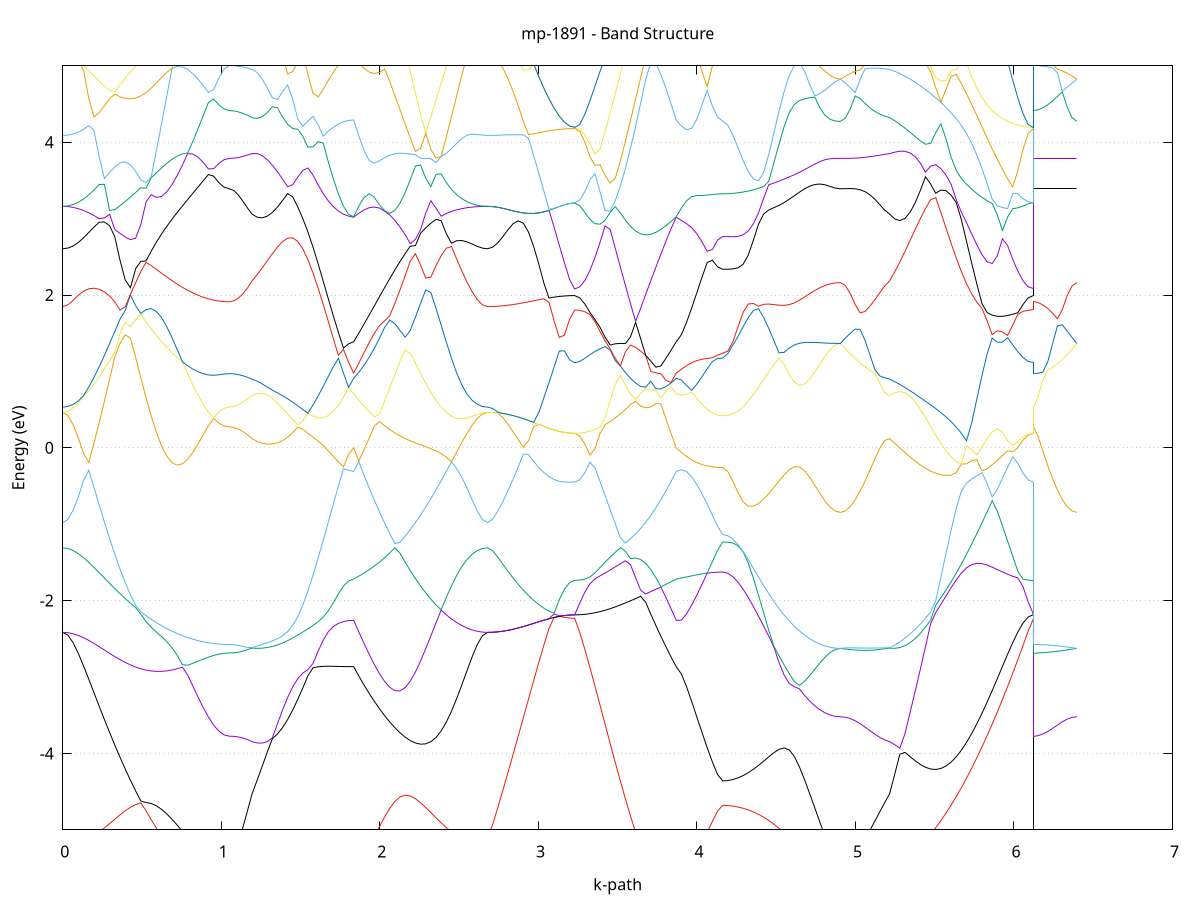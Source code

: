 set title 'mp-1891 - Band Structure'
set xlabel 'k-path'
set ylabel 'Energy (eV)'
set grid y
set yrange [-5:5]
set terminal png size 800,600
set output 'mp-1891_bands_gnuplot.png'
plot '-' using 1:2 with lines notitle, '-' using 1:2 with lines notitle, '-' using 1:2 with lines notitle, '-' using 1:2 with lines notitle, '-' using 1:2 with lines notitle, '-' using 1:2 with lines notitle, '-' using 1:2 with lines notitle, '-' using 1:2 with lines notitle, '-' using 1:2 with lines notitle, '-' using 1:2 with lines notitle, '-' using 1:2 with lines notitle, '-' using 1:2 with lines notitle, '-' using 1:2 with lines notitle, '-' using 1:2 with lines notitle, '-' using 1:2 with lines notitle, '-' using 1:2 with lines notitle, '-' using 1:2 with lines notitle, '-' using 1:2 with lines notitle, '-' using 1:2 with lines notitle, '-' using 1:2 with lines notitle, '-' using 1:2 with lines notitle, '-' using 1:2 with lines notitle, '-' using 1:2 with lines notitle, '-' using 1:2 with lines notitle, '-' using 1:2 with lines notitle, '-' using 1:2 with lines notitle, '-' using 1:2 with lines notitle, '-' using 1:2 with lines notitle
0.000000 -41.228709
0.032815 -41.228709
0.065629 -41.228609
0.098444 -41.228509
0.131258 -41.228409
0.164073 -41.228209
0.196888 -41.228009
0.229702 -41.227709
0.262517 -41.227409
0.295331 -41.227109
0.328146 -41.226709
0.360961 -41.226409
0.393775 -41.226009
0.426590 -41.225609
0.459404 -41.225209
0.492219 -41.224709
0.525034 -41.224309
0.557848 -41.223909
0.590663 -41.223409
0.623477 -41.223009
0.656292 -41.222609
0.689107 -41.222209
0.721921 -41.221909
0.754736 -41.221509
0.787550 -41.221209
0.820365 -41.220909
0.853180 -41.220709
0.885994 -41.220409
0.918809 -41.220309
0.951623 -41.220109
0.984438 -41.220009
1.017253 -41.220009
1.050067 -41.219909
1.050067 -41.219909
1.078845 -41.220009
1.107622 -41.220009
1.136399 -41.220109
1.165177 -41.220209
1.193954 -41.220309
1.193954 -41.220309
1.225992 -41.220509
1.258031 -41.220609
1.290069 -41.220809
1.322107 -41.221109
1.354146 -41.221309
1.386184 -41.221609
1.418222 -41.221909
1.450261 -41.222209
1.482299 -41.222509
1.514337 -41.222809
1.546375 -41.223009
1.578414 -41.223309
1.610452 -41.223609
1.642490 -41.223809
1.674529 -41.224009
1.706567 -41.224109
1.738605 -41.224309
1.770644 -41.224409
1.802682 -41.224409
1.834720 -41.224509
1.834720 -41.224509
1.867192 -41.224309
1.899663 -41.224309
1.932134 -41.224309
1.964605 -41.224309
1.997077 -41.224309
2.029548 -41.224409
2.062019 -41.224609
2.094491 -41.224709
2.126962 -41.224909
2.159433 -41.225209
2.191904 -41.225409
2.224376 -41.225709
2.256847 -41.226009
2.289318 -41.226309
2.321789 -41.226609
2.354261 -41.226909
2.386732 -41.227209
2.419203 -41.227509
2.451674 -41.227809
2.484146 -41.228009
2.516617 -41.228209
2.549088 -41.228409
2.581560 -41.228509
2.614031 -41.228609
2.646502 -41.228709
2.678973 -41.228709
2.678973 -41.228709
2.711309 -41.228709
2.743645 -41.228709
2.775981 -41.228709
2.808317 -41.228709
2.840653 -41.228709
2.872989 -41.228709
2.905325 -41.228709
2.937660 -41.228709
2.969996 -41.228709
3.002332 -41.228709
3.034668 -41.228709
3.067004 -41.228709
3.099340 -41.228709
3.131676 -41.228709
3.164012 -41.228709
3.196348 -41.228709
3.228683 -41.228709
3.228683 -41.228709
3.260722 -41.228709
3.292760 -41.228609
3.324798 -41.228509
3.356837 -41.228409
3.388875 -41.228209
3.420913 -41.228009
3.452952 -41.227809
3.484990 -41.227509
3.517028 -41.227209
3.549067 -41.226909
3.581105 -41.226709
3.613143 -41.226309
3.645182 -41.226109
3.677220 -41.225809
3.709258 -41.225509
3.741297 -41.225209
3.773335 -41.225009
3.805373 -41.224809
3.837412 -41.224609
3.869450 -41.224509
3.869450 -41.224509
3.902015 -41.224409
3.934579 -41.224409
3.967144 -41.224309
3.999709 -41.224309
4.032273 -41.224309
4.064838 -41.224309
4.097403 -41.224309
4.129967 -41.224309
4.162532 -41.224309
4.162532 -41.224309
4.194815 -41.224209
4.227098 -41.224209
4.259381 -41.224109
4.291664 -41.223909
4.323947 -41.223809
4.356230 -41.223609
4.388513 -41.223309
4.420796 -41.223109
4.453079 -41.222809
4.485362 -41.222509
4.517645 -41.222209
4.549928 -41.221909
4.582211 -41.221709
4.614494 -41.221409
4.646777 -41.221109
4.679060 -41.220909
4.711343 -41.220609
4.743626 -41.220409
4.775909 -41.220309
4.808192 -41.220109
4.840476 -41.220009
4.872759 -41.220009
4.905042 -41.219909
4.905042 -41.219909
4.936066 -41.219909
4.967090 -41.220009
4.998113 -41.220009
5.029137 -41.220009
5.060161 -41.220009
5.091185 -41.220109
5.122209 -41.220109
5.153233 -41.220209
5.184257 -41.220309
5.215281 -41.220309
5.215281 -41.220309
5.247645 -41.220509
5.280008 -41.220809
5.312372 -41.221009
5.344736 -41.221309
5.377099 -41.221609
5.409463 -41.222009
5.441826 -41.222309
5.474190 -41.222709
5.506554 -41.223109
5.538917 -41.223509
5.571281 -41.224009
5.603644 -41.224409
5.636008 -41.224809
5.668372 -41.225209
5.700735 -41.225609
5.733099 -41.226009
5.765462 -41.226409
5.797826 -41.226809
5.830190 -41.227109
5.862553 -41.227409
5.894917 -41.227709
5.927280 -41.228009
5.959644 -41.228209
5.992008 -41.228409
6.024371 -41.228509
6.056735 -41.228609
6.089098 -41.228709
6.121462 -41.228709
6.121462 -41.219909
6.152001 -41.219909
6.182541 -41.219909
6.213080 -41.219909
6.243620 -41.219909
6.274159 -41.219909
6.304699 -41.219909
6.335238 -41.219909
6.365778 -41.219909
6.396317 -41.219909
e
0.000000 -20.846609
0.032815 -20.846509
0.065629 -20.846309
0.098444 -20.845909
0.131258 -20.845409
0.164073 -20.844709
0.196888 -20.843909
0.229702 -20.843009
0.262517 -20.842009
0.295331 -20.840809
0.328146 -20.839609
0.360961 -20.838309
0.393775 -20.836909
0.426590 -20.835509
0.459404 -20.834109
0.492219 -20.832609
0.525034 -20.831209
0.557848 -20.829709
0.590663 -20.828309
0.623477 -20.826909
0.656292 -20.825509
0.689107 -20.824309
0.721921 -20.826709
0.754736 -20.830509
0.787550 -20.834009
0.820365 -20.837109
0.853180 -20.839809
0.885994 -20.842109
0.918809 -20.844009
0.951623 -20.845409
0.984438 -20.846509
1.017253 -20.847109
1.050067 -20.847309
1.050067 -20.847309
1.078845 -20.847109
1.107622 -20.846509
1.136399 -20.845509
1.165177 -20.844109
1.193954 -20.842309
1.193954 -20.842309
1.225992 -20.843009
1.258031 -20.844009
1.290069 -20.845109
1.322107 -20.846409
1.354146 -20.847809
1.386184 -20.849309
1.418222 -20.850809
1.450261 -20.852409
1.482299 -20.854109
1.514337 -20.855609
1.546375 -20.857209
1.578414 -20.858609
1.610452 -20.860009
1.642490 -20.861209
1.674529 -20.862309
1.706567 -20.863309
1.738605 -20.864009
1.770644 -20.864509
1.802682 -20.864809
1.834720 -20.864909
1.834720 -20.864909
1.867192 -20.868209
1.899663 -20.870209
1.932134 -20.871009
1.964605 -20.870509
1.997077 -20.868809
2.029548 -20.865909
2.062019 -20.861809
2.094491 -20.856709
2.126962 -20.850509
2.159433 -20.843509
2.191904 -20.835609
2.224376 -20.836109
2.256847 -20.837109
2.289318 -20.838109
2.321789 -20.839209
2.354261 -20.840209
2.386732 -20.841309
2.419203 -20.842309
2.451674 -20.843209
2.484146 -20.844009
2.516617 -20.844809
2.549088 -20.845409
2.581560 -20.845909
2.614031 -20.846309
2.646502 -20.846509
2.678973 -20.846609
2.678973 -20.846609
2.711309 -20.846609
2.743645 -20.846809
2.775981 -20.847109
2.808317 -20.847509
2.840653 -20.847909
2.872989 -20.848409
2.905325 -20.849009
2.937660 -20.849609
2.969996 -20.850209
3.002332 -20.850809
3.034668 -20.851409
3.067004 -20.851909
3.099340 -20.852309
3.131676 -20.852709
3.164012 -20.853009
3.196348 -20.853109
3.228683 -20.853209
3.228683 -20.853209
3.260722 -20.853109
3.292760 -20.852809
3.324798 -20.852409
3.356837 -20.851809
3.388875 -20.851009
3.420913 -20.850109
3.452952 -20.849109
3.484990 -20.848009
3.517028 -20.846809
3.549067 -20.845509
3.581105 -20.844109
3.613143 -20.842809
3.645182 -20.841409
3.677220 -20.840109
3.709258 -20.838809
3.741297 -20.841909
3.773335 -20.849009
3.805373 -20.855309
3.837412 -20.860609
3.869450 -20.864909
3.869450 -20.864909
3.902015 -20.866209
3.934579 -20.867309
3.967144 -20.868309
3.999709 -20.869109
4.032273 -20.869809
4.064838 -20.870409
4.097403 -20.870709
4.129967 -20.871009
4.162532 -20.871009
4.162532 -20.871009
4.194815 -20.870909
4.227098 -20.870609
4.259381 -20.870009
4.291664 -20.869309
4.323947 -20.868309
4.356230 -20.867209
4.388513 -20.865909
4.420796 -20.864509
4.453079 -20.863009
4.485362 -20.861409
4.517645 -20.859809
4.549928 -20.858109
4.582211 -20.856509
4.614494 -20.854909
4.646777 -20.853409
4.679060 -20.852009
4.711343 -20.850709
4.743626 -20.849509
4.775909 -20.848609
4.808192 -20.847809
4.840476 -20.847209
4.872759 -20.846909
4.905042 -20.846809
4.905042 -20.846809
4.936066 -20.846809
4.967090 -20.846809
4.998113 -20.846609
5.029137 -20.846309
5.060161 -20.845909
5.091185 -20.845409
5.122209 -20.844809
5.153233 -20.844109
5.184257 -20.843209
5.215281 -20.842309
5.215281 -20.842309
5.247645 -20.840309
5.280008 -20.837909
5.312372 -20.835109
5.344736 -20.832009
5.377099 -20.828509
5.409463 -20.824909
5.441826 -20.826409
5.474190 -20.828009
5.506554 -20.829609
5.538917 -20.831309
5.571281 -20.833009
5.603644 -20.834809
5.636008 -20.836509
5.668372 -20.838309
5.700735 -20.840009
5.733099 -20.841709
5.765462 -20.843309
5.797826 -20.844909
5.830190 -20.846309
5.862553 -20.847709
5.894917 -20.848909
5.927280 -20.850009
5.959644 -20.851009
5.992008 -20.851809
6.024371 -20.852409
6.056735 -20.852809
6.089098 -20.853109
6.121462 -20.853209
6.121462 -20.847309
6.152001 -20.847309
6.182541 -20.847309
6.213080 -20.847309
6.243620 -20.847209
6.274159 -20.847109
6.304699 -20.847109
6.335238 -20.847009
6.365778 -20.846909
6.396317 -20.846809
e
0.000000 -20.735209
0.032815 -20.735509
0.065629 -20.736509
0.098444 -20.738209
0.131258 -20.740409
0.164073 -20.743209
0.196888 -20.746609
0.229702 -20.750509
0.262517 -20.754809
0.295331 -20.759509
0.328146 -20.764509
0.360961 -20.769809
0.393775 -20.775209
0.426590 -20.780809
0.459404 -20.786409
0.492219 -20.792009
0.525034 -20.797609
0.557848 -20.803009
0.590663 -20.808209
0.623477 -20.813309
0.656292 -20.818009
0.689107 -20.822509
0.721921 -20.823109
0.754736 -20.826109
0.787550 -20.830209
0.820365 -20.833809
0.853180 -20.837009
0.885994 -20.839809
0.918809 -20.842109
0.951623 -20.843909
0.984438 -20.845209
1.017253 -20.846009
1.050067 -20.846309
1.050067 -20.846309
1.078845 -20.846109
1.107622 -20.845609
1.136399 -20.844809
1.165177 -20.843709
1.193954 -20.842309
1.193954 -20.842309
1.225992 -20.838309
1.258031 -20.833309
1.290069 -20.827409
1.322107 -20.821209
1.354146 -20.822209
1.386184 -20.823209
1.418222 -20.824209
1.450261 -20.825309
1.482299 -20.826409
1.514337 -20.827409
1.546375 -20.828509
1.578414 -20.829409
1.610452 -20.830309
1.642490 -20.831209
1.674529 -20.831909
1.706567 -20.832509
1.738605 -20.833009
1.770644 -20.833309
1.802682 -20.833609
1.834720 -20.833609
1.834720 -20.833609
1.867192 -20.833009
1.899663 -20.832509
1.932134 -20.832209
1.964605 -20.832009
1.997077 -20.832009
2.029548 -20.832209
2.062019 -20.832509
2.094491 -20.833009
2.126962 -20.833609
2.159433 -20.834309
2.191904 -20.835209
2.224376 -20.827209
2.256847 -20.818309
2.289318 -20.809109
2.321789 -20.799809
2.354261 -20.790509
2.386732 -20.781509
2.419203 -20.772909
2.451674 -20.764809
2.484146 -20.757409
2.516617 -20.750909
2.549088 -20.745409
2.581560 -20.741009
2.614031 -20.737809
2.646502 -20.735809
2.678973 -20.735209
2.678973 -20.735209
2.711309 -20.735209
2.743645 -20.735209
2.775981 -20.735209
2.808317 -20.735209
2.840653 -20.735309
2.872989 -20.735309
2.905325 -20.735309
2.937660 -20.735309
2.969996 -20.735409
3.002332 -20.735409
3.034668 -20.735409
3.067004 -20.735509
3.099340 -20.735509
3.131676 -20.735509
3.164012 -20.735509
3.196348 -20.735509
3.228683 -20.735509
3.228683 -20.735509
3.260722 -20.736209
3.292760 -20.738009
3.324798 -20.741209
3.356837 -20.745409
3.388875 -20.750809
3.420913 -20.757109
3.452952 -20.764309
3.484990 -20.772209
3.517028 -20.780609
3.549067 -20.789509
3.581105 -20.798609
3.613143 -20.807809
3.645182 -20.816809
3.677220 -20.825709
3.709258 -20.834109
3.741297 -20.837509
3.773335 -20.836409
3.805373 -20.835309
3.837412 -20.834409
3.869450 -20.833609
3.869450 -20.833609
3.902015 -20.833409
3.934579 -20.833109
3.967144 -20.832909
3.999709 -20.832709
4.032273 -20.832509
4.064838 -20.832309
4.097403 -20.832209
4.129967 -20.832109
4.162532 -20.832109
4.162532 -20.832109
4.194815 -20.832009
4.227098 -20.831809
4.259381 -20.831509
4.291664 -20.831009
4.323947 -20.830409
4.356230 -20.829709
4.388513 -20.828909
4.420796 -20.828009
4.453079 -20.827009
4.485362 -20.826009
4.517645 -20.825009
4.549928 -20.823909
4.582211 -20.822909
4.614494 -20.821909
4.646777 -20.821009
4.679060 -20.820709
4.711343 -20.827209
4.743626 -20.833009
4.775909 -20.837809
4.808192 -20.841709
4.840476 -20.844509
4.872759 -20.846209
4.905042 -20.846809
4.905042 -20.846809
4.936066 -20.846709
4.967090 -20.846509
4.998113 -20.846209
5.029137 -20.845809
5.060161 -20.845409
5.091185 -20.844909
5.122209 -20.844409
5.153233 -20.843709
5.184257 -20.843009
5.215281 -20.842309
5.215281 -20.842309
5.247645 -20.839809
5.280008 -20.836909
5.312372 -20.833509
5.344736 -20.829809
5.377099 -20.825709
5.409463 -20.824709
5.441826 -20.820509
5.474190 -20.816009
5.506554 -20.811309
5.538917 -20.806309
5.571281 -20.801209
5.603644 -20.795909
5.636008 -20.790409
5.668372 -20.785009
5.700735 -20.779509
5.733099 -20.774109
5.765462 -20.768809
5.797826 -20.763809
5.830190 -20.758909
5.862553 -20.754409
5.894917 -20.750209
5.927280 -20.746509
5.959644 -20.743209
5.992008 -20.740509
6.024371 -20.738309
6.056735 -20.736809
6.089098 -20.735809
6.121462 -20.735509
6.121462 -20.846309
6.152001 -20.846309
6.182541 -20.846309
6.213080 -20.846309
6.243620 -20.846409
6.274159 -20.846509
6.304699 -20.846509
6.335238 -20.846609
6.365778 -20.846709
6.396317 -20.846809
e
0.000000 -20.735209
0.032815 -20.735509
0.065629 -20.736309
0.098444 -20.737609
0.131258 -20.739509
0.164073 -20.741809
0.196888 -20.744709
0.229702 -20.747909
0.262517 -20.751609
0.295331 -20.755709
0.328146 -20.760109
0.360961 -20.764809
0.393775 -20.769709
0.426590 -20.774909
0.459404 -20.780209
0.492219 -20.785609
0.525034 -20.791009
0.557848 -20.796509
0.590663 -20.801909
0.623477 -20.807109
0.656292 -20.812209
0.689107 -20.817209
0.721921 -20.821809
0.754736 -20.821909
0.787550 -20.820909
0.820365 -20.820009
0.853180 -20.819209
0.885994 -20.818509
0.918809 -20.817909
0.951623 -20.817409
0.984438 -20.817109
1.017253 -20.816909
1.050067 -20.816809
1.050067 -20.816809
1.078845 -20.816909
1.107622 -20.817109
1.136399 -20.817409
1.165177 -20.817809
1.193954 -20.818409
1.193954 -20.818409
1.225992 -20.818909
1.258031 -20.819609
1.290069 -20.820409
1.322107 -20.820809
1.354146 -20.813609
1.386184 -20.805709
1.418222 -20.797609
1.450261 -20.789109
1.482299 -20.780609
1.514337 -20.772209
1.546375 -20.763909
1.578414 -20.756109
1.610452 -20.748809
1.642490 -20.742109
1.674529 -20.736309
1.706567 -20.731309
1.738605 -20.727409
1.770644 -20.724509
1.802682 -20.722709
1.834720 -20.722109
1.834720 -20.722109
1.867192 -20.721809
1.899663 -20.721609
1.932134 -20.721509
1.964605 -20.721509
1.997077 -20.721709
2.029548 -20.722009
2.062019 -20.722409
2.094491 -20.722909
2.126962 -20.723509
2.159433 -20.724309
2.191904 -20.725109
2.224376 -20.725909
2.256847 -20.726809
2.289318 -20.727809
2.321789 -20.728709
2.354261 -20.729709
2.386732 -20.730609
2.419203 -20.731409
2.451674 -20.732209
2.484146 -20.733009
2.516617 -20.733609
2.549088 -20.734209
2.581560 -20.734609
2.614031 -20.734909
2.646502 -20.735109
2.678973 -20.735209
2.678973 -20.735209
2.711309 -20.735209
2.743645 -20.735209
2.775981 -20.735209
2.808317 -20.735209
2.840653 -20.735309
2.872989 -20.735309
2.905325 -20.735309
2.937660 -20.735309
2.969996 -20.735409
3.002332 -20.735409
3.034668 -20.735409
3.067004 -20.735509
3.099340 -20.735509
3.131676 -20.735509
3.164012 -20.735509
3.196348 -20.735509
3.228683 -20.735509
3.228683 -20.735509
3.260722 -20.735509
3.292760 -20.735309
3.324798 -20.734909
3.356837 -20.734509
3.388875 -20.734009
3.420913 -20.733309
3.452952 -20.732609
3.484990 -20.731809
3.517028 -20.730909
3.549067 -20.730009
3.581105 -20.729109
3.613143 -20.728109
3.645182 -20.727209
3.677220 -20.726309
3.709258 -20.725409
3.741297 -20.724609
3.773335 -20.723809
3.805373 -20.723209
3.837412 -20.722609
3.869450 -20.722109
3.869450 -20.722109
3.902015 -20.722009
3.934579 -20.721909
3.967144 -20.721809
3.999709 -20.721709
4.032273 -20.721609
4.064838 -20.721509
4.097403 -20.721509
4.129967 -20.721509
4.162532 -20.721509
4.162532 -20.721509
4.194815 -20.722109
4.227098 -20.723809
4.259381 -20.726709
4.291664 -20.730809
4.323947 -20.735809
4.356230 -20.741709
4.388513 -20.748409
4.420796 -20.755809
4.453079 -20.763709
4.485362 -20.772009
4.517645 -20.780509
4.549928 -20.789009
4.582211 -20.797509
4.614494 -20.805609
4.646777 -20.813409
4.679060 -20.820109
4.711343 -20.819309
4.743626 -20.818509
4.775909 -20.817909
4.808192 -20.817509
4.840476 -20.817109
4.872759 -20.816909
4.905042 -20.816809
4.905042 -20.816809
4.936066 -20.816909
4.967090 -20.816909
4.998113 -20.817009
5.029137 -20.817109
5.060161 -20.817209
5.091185 -20.817409
5.122209 -20.817609
5.153233 -20.817809
5.184257 -20.818109
5.215281 -20.818409
5.215281 -20.818409
5.247645 -20.819109
5.280008 -20.820009
5.312372 -20.821109
5.344736 -20.822209
5.377099 -20.823509
5.409463 -20.821309
5.441826 -20.816609
5.474190 -20.811709
5.506554 -20.806609
5.538917 -20.801309
5.571281 -20.795909
5.603644 -20.790509
5.636008 -20.785109
5.668372 -20.779809
5.700735 -20.774509
5.733099 -20.769509
5.765462 -20.764609
5.797826 -20.759909
5.830190 -20.755609
5.862553 -20.751609
5.894917 -20.748009
5.927280 -20.744809
5.959644 -20.742009
5.992008 -20.739709
6.024371 -20.737909
6.056735 -20.736609
6.089098 -20.735809
6.121462 -20.735509
6.121462 -20.816809
6.152001 -20.816809
6.182541 -20.816809
6.213080 -20.816809
6.243620 -20.816809
6.274159 -20.816809
6.304699 -20.816809
6.335238 -20.816809
6.365778 -20.816809
6.396317 -20.816809
e
0.000000 -9.865709
0.032815 -9.861409
0.065629 -9.848509
0.098444 -9.827009
0.131258 -9.797009
0.164073 -9.758609
0.196888 -9.711809
0.229702 -9.656809
0.262517 -9.593709
0.295331 -9.522609
0.328146 -9.443809
0.360961 -9.357309
0.393775 -9.263509
0.426590 -9.162509
0.459404 -9.054609
0.492219 -8.940009
0.525034 -8.819109
0.557848 -8.692209
0.590663 -8.559709
0.623477 -8.422109
0.656292 -8.280009
0.689107 -8.133909
0.721921 -7.984709
0.754736 -7.833509
0.787550 -7.681509
0.820365 -7.530409
0.853180 -7.382509
0.885994 -7.240709
0.918809 -7.109309
0.951623 -6.993709
0.984438 -6.901309
1.017253 -6.840809
1.050067 -6.819509
1.050067 -6.819509
1.078845 -6.817909
1.107622 -6.813109
1.136399 -6.805309
1.165177 -6.794909
1.193954 -6.782309
1.193954 -6.782309
1.225992 -6.780209
1.258031 -6.798109
1.290069 -6.916909
1.322107 -7.029409
1.354146 -7.135409
1.386184 -7.234909
1.418222 -7.327709
1.450261 -7.413909
1.482299 -7.493309
1.514337 -7.566009
1.546375 -7.631809
1.578414 -7.690809
1.610452 -7.742909
1.642490 -7.788109
1.674529 -7.826409
1.706567 -7.857809
1.738605 -7.882209
1.770644 -7.899609
1.802682 -7.910109
1.834720 -7.913609
1.834720 -7.913609
1.867192 -7.779809
1.899663 -7.663109
1.932134 -7.819509
1.964605 -7.975409
1.997077 -8.129109
2.029548 -8.279109
2.062019 -8.424509
2.094491 -8.564609
2.126962 -8.698909
2.159433 -8.827109
2.191904 -8.948609
2.224376 -9.063409
2.256847 -9.171209
2.289318 -9.271809
2.321789 -9.364909
2.354261 -9.450509
2.386732 -9.528509
2.419203 -9.598509
2.451674 -9.660709
2.484146 -9.714809
2.516617 -9.760709
2.549088 -9.798409
2.581560 -9.827809
2.614031 -9.848809
2.646502 -9.861509
2.678973 -9.865709
2.678973 -9.865709
2.711309 -9.861909
2.743645 -9.850809
2.775981 -9.832309
2.808317 -9.806609
2.840653 -9.774109
2.872989 -9.735109
2.905325 -9.690109
2.937660 -9.639909
2.969996 -9.585109
3.002332 -9.527109
3.034668 -9.467409
3.067004 -9.407909
3.099340 -9.351309
3.131676 -9.300909
3.164012 -9.260609
3.196348 -9.234309
3.228683 -9.225209
3.228683 -9.225209
3.260722 -9.221909
3.292760 -9.211909
3.324798 -9.195309
3.356837 -9.172109
3.388875 -9.142309
3.420913 -9.105809
3.452952 -9.062809
3.484990 -9.013209
3.517028 -8.956909
3.549067 -8.894209
3.581105 -8.824909
3.613143 -8.749109
3.645182 -8.666809
3.677220 -8.578009
3.709258 -8.482909
3.741297 -8.381509
3.773335 -8.273709
3.805373 -8.159709
3.837412 -8.039709
3.869450 -7.913609
3.869450 -7.913609
3.902015 -7.872109
3.934579 -7.838309
3.967144 -7.811109
3.999709 -7.789309
4.032273 -7.771509
4.064838 -7.756809
4.097403 -7.744909
4.129967 -7.736509
4.162532 -7.733309
4.162532 -7.733309
4.194815 -7.730609
4.227098 -7.722409
4.259381 -7.708909
4.291664 -7.690109
4.323947 -7.666009
4.356230 -7.636709
4.388513 -7.602409
4.420796 -7.563109
4.453079 -7.519209
4.485362 -7.470809
4.517645 -7.418309
4.549928 -7.361909
4.582211 -7.302209
4.614494 -7.239809
4.646777 -7.175309
4.679060 -7.110009
4.711343 -7.044909
4.743626 -6.981909
4.775909 -6.923309
4.808192 -6.871909
4.840476 -6.831309
4.872759 -6.804909
4.905042 -6.795709
4.905042 -6.795709
4.936066 -6.797809
4.967090 -6.802509
4.998113 -6.807909
5.029137 -6.812309
5.060161 -6.814609
5.091185 -6.814009
5.122209 -6.809909
5.153233 -6.802309
5.184257 -6.792009
5.215281 -6.782209
5.215281 -6.782209
5.247645 -6.766309
5.280008 -6.912309
5.312372 -7.087609
5.344736 -7.256009
5.377099 -7.417609
5.409463 -7.572209
5.441826 -7.719909
5.474190 -7.860609
5.506554 -7.994409
5.538917 -8.121209
5.571281 -8.241009
5.603644 -8.353909
5.636008 -8.459809
5.668372 -8.558909
5.700735 -8.650909
5.733099 -8.736109
5.765462 -8.814409
5.797826 -8.885909
5.830190 -8.950509
5.862553 -9.008209
5.894917 -9.059109
5.927280 -9.103209
5.959644 -9.140509
5.992008 -9.171009
6.024371 -9.194709
6.056735 -9.211609
6.089098 -9.221809
6.121462 -9.225209
6.121462 -6.819509
6.152001 -6.818809
6.182541 -6.816809
6.213080 -6.813709
6.243620 -6.809909
6.274159 -6.805809
6.304699 -6.801909
6.335238 -6.798609
6.365778 -6.796509
6.396317 -6.795709
e
0.000000 -5.223709
0.032815 -5.219509
0.065629 -5.206809
0.098444 -5.185909
0.131258 -5.157109
0.164073 -5.128109
0.196888 -5.138009
0.229702 -5.149509
0.262517 -5.162209
0.295331 -5.176009
0.328146 -5.190809
0.360961 -5.206409
0.393775 -5.222609
0.426590 -5.239309
0.459404 -5.256309
0.492219 -5.273509
0.525034 -5.290809
0.557848 -5.307909
0.590663 -5.324909
0.623477 -5.341509
0.656292 -5.357609
0.689107 -5.373109
0.721921 -5.387809
0.754736 -5.424309
0.787550 -5.490409
0.820365 -5.548809
0.853180 -5.599409
0.885994 -5.642309
0.918809 -5.677409
0.951623 -5.704709
0.984438 -5.724209
1.017253 -5.735909
1.050067 -5.739809
1.050067 -5.739809
1.078845 -5.842309
1.107622 -6.014109
1.136399 -6.192609
1.165177 -6.369309
1.193954 -6.541909
1.193954 -6.541909
1.225992 -6.673009
1.258031 -6.793709
1.290069 -6.819709
1.322107 -6.854909
1.354146 -6.896309
1.386184 -6.941609
1.418222 -6.988609
1.450261 -7.035909
1.482299 -7.082409
1.514337 -7.126909
1.546375 -7.168909
1.578414 -7.207709
1.610452 -7.242809
1.642490 -7.273909
1.674529 -7.300709
1.706567 -7.322909
1.738605 -7.340309
1.770644 -7.352909
1.802682 -7.360509
1.834720 -7.363009
1.834720 -7.363009
1.867192 -7.509509
1.899663 -7.640109
1.932134 -7.494809
1.964605 -7.344109
1.997077 -7.188409
2.029548 -7.028009
2.062019 -6.863509
2.094491 -6.695709
2.126962 -6.525509
2.159433 -6.354209
2.191904 -6.183509
2.224376 -6.015709
2.256847 -5.853809
2.289318 -5.701409
2.321789 -5.562909
2.354261 -5.442609
2.386732 -5.343309
2.419203 -5.266109
2.451674 -5.209209
2.484146 -5.169409
2.516617 -5.142709
2.549088 -5.157909
2.581560 -5.186509
2.614031 -5.207109
2.646502 -5.219609
2.678973 -5.223709
2.678973 -5.223709
2.711309 -5.389109
2.743645 -5.597309
2.775981 -5.802809
2.808317 -6.003309
2.840653 -6.198109
2.872989 -6.386509
2.905325 -6.568009
2.937660 -6.741809
2.969996 -6.907009
3.002332 -7.062609
3.034668 -7.206809
3.067004 -7.337809
3.099340 -7.452809
3.131676 -7.548709
3.164012 -7.621409
3.196348 -7.667209
3.228683 -7.682809
3.228683 -7.682809
3.260722 -7.678609
3.292760 -7.666109
3.324798 -7.645409
3.356837 -7.616609
3.388875 -7.580109
3.420913 -7.536209
3.452952 -7.485409
3.484990 -7.428509
3.517028 -7.366409
3.549067 -7.300409
3.581105 -7.232409
3.613143 -7.165009
3.645182 -7.102309
3.677220 -7.050309
3.709258 -7.017709
3.741297 -7.014609
3.773335 -7.049709
3.805373 -7.124509
3.837412 -7.232309
3.869450 -7.363009
3.869450 -7.363009
3.902015 -7.410009
3.934579 -7.453009
3.967144 -7.492109
3.999709 -7.527309
4.032273 -7.558609
4.064838 -7.585409
4.097403 -7.606909
4.129967 -7.621509
4.162532 -7.626809
4.162532 -7.626809
4.194815 -7.622909
4.227098 -7.611109
4.259381 -7.591509
4.291664 -7.564109
4.323947 -7.528909
4.356230 -7.485909
4.388513 -7.435209
4.420796 -7.376809
4.453079 -7.310809
4.485362 -7.237109
4.517645 -7.156009
4.549928 -7.067309
4.582211 -6.971209
4.614494 -6.867809
4.646777 -6.757109
4.679060 -6.639109
4.711343 -6.514109
4.743626 -6.382009
4.775909 -6.243109
4.808192 -6.097609
4.840476 -5.945809
4.872759 -5.789309
4.905042 -5.661509
4.905042 -5.661509
4.936066 -5.716409
4.967090 -5.799009
4.998113 -5.887409
5.029137 -5.978609
5.060161 -6.071709
5.091185 -6.166009
5.122209 -6.261309
5.153233 -6.356909
5.184257 -6.451709
5.215281 -6.541909
5.215281 -6.541909
5.247645 -6.730309
5.280008 -6.749509
5.312372 -6.733409
5.344736 -6.719509
5.377099 -6.709709
5.409463 -6.705909
5.441826 -6.710109
5.474190 -6.723709
5.506554 -6.747709
5.538917 -6.782509
5.571281 -6.827609
5.603644 -6.881709
5.636008 -6.943309
5.668372 -7.010509
5.700735 -7.081109
5.733099 -7.153309
5.765462 -7.225309
5.797826 -7.295509
5.830190 -7.362509
5.862553 -7.425209
5.894917 -7.482609
5.927280 -7.533909
5.959644 -7.578309
5.992008 -7.615409
6.024371 -7.644709
6.056735 -7.665809
6.089098 -7.678609
6.121462 -7.682809
6.121462 -5.739809
6.152001 -5.738709
6.182541 -5.735309
6.213080 -5.729609
6.243620 -5.722009
6.274159 -5.712409
6.304699 -5.701309
6.335238 -5.688909
6.365778 -5.675509
6.396317 -5.661509
e
0.000000 -5.104309
0.032815 -5.105309
0.065629 -5.108209
0.098444 -5.113009
0.131258 -5.119709
0.164073 -5.120909
0.196888 -5.078009
0.229702 -5.029309
0.262517 -4.975909
0.295331 -4.919409
0.328146 -4.861509
0.360961 -4.804709
0.393775 -4.751709
0.426590 -4.705709
0.459404 -4.670209
0.492219 -4.648509
0.525034 -4.749709
0.557848 -4.868409
0.590663 -4.979809
0.623477 -5.083809
0.656292 -5.180309
0.689107 -5.269209
0.721921 -5.350609
0.754736 -5.401609
0.787550 -5.414409
0.820365 -5.426009
0.853180 -5.436409
0.885994 -5.445309
0.918809 -5.452809
0.951623 -5.475409
0.984438 -5.528609
1.017253 -5.564509
1.050067 -5.577309
1.050067 -5.577309
1.078845 -5.574709
1.107622 -5.566709
1.136399 -5.553309
1.165177 -5.534709
1.193954 -5.510709
1.193954 -5.510709
1.225992 -5.484409
1.258031 -5.450809
1.290069 -5.415409
1.322107 -5.383909
1.354146 -5.360409
1.386184 -5.347209
1.418222 -5.344909
1.450261 -5.352309
1.482299 -5.367709
1.514337 -5.388809
1.546375 -5.413709
1.578414 -5.440309
1.610452 -5.467109
1.642490 -5.492809
1.674529 -5.516209
1.706567 -5.536509
1.738605 -5.553009
1.770644 -5.565109
1.802682 -5.572509
1.834720 -5.575009
1.834720 -5.575009
1.867192 -5.473009
1.899663 -5.354909
1.932134 -5.226809
1.964605 -5.093809
1.997077 -4.961109
2.029548 -4.834409
2.062019 -4.721209
2.094491 -4.630409
2.126962 -4.570809
2.159433 -4.547009
2.191904 -4.556909
2.224376 -4.593009
2.256847 -4.646209
2.289318 -4.709109
2.321789 -4.776309
2.354261 -4.843909
2.386732 -4.909509
2.419203 -4.971109
2.451674 -5.027609
2.484146 -5.078009
2.516617 -5.121609
2.549088 -5.125409
2.581560 -5.114709
2.614031 -5.108509
2.646502 -5.105309
2.678973 -5.104309
2.678973 -5.104309
2.711309 -4.934109
2.743645 -4.711809
2.775981 -4.482709
2.808317 -4.249309
2.840653 -4.012509
2.872989 -3.773009
2.905325 -3.531809
2.937660 -3.290109
2.969996 -3.049409
3.002332 -2.812309
3.034668 -2.581909
3.067004 -2.363009
3.099340 -2.220409
3.131676 -2.206209
3.164012 -2.217609
3.196348 -2.228709
3.228683 -2.232509
3.228683 -2.232509
3.260722 -2.413109
3.292760 -2.635409
3.324798 -2.872409
3.356837 -3.118309
3.388875 -3.368909
3.420913 -3.620709
3.452952 -3.871309
3.484990 -4.118509
3.517028 -4.360509
3.549067 -4.595309
3.581105 -4.820509
3.613143 -5.033209
3.645182 -5.229309
3.677220 -5.402609
3.709258 -5.544709
3.741297 -5.645409
3.773335 -5.696309
3.805373 -5.696209
3.837412 -5.652309
3.869450 -5.575009
3.869450 -5.575009
3.902015 -5.532409
3.934579 -5.468609
3.967144 -5.384809
3.999709 -5.282609
4.032273 -5.164209
4.064838 -5.032609
4.097403 -4.892209
4.129967 -4.755909
4.162532 -4.680809
4.162532 -4.680809
4.194815 -4.683109
4.227098 -4.690109
4.259381 -4.701809
4.291664 -4.718409
4.323947 -4.739909
4.356230 -4.766409
4.388513 -4.798209
4.420796 -4.835409
4.453079 -4.878009
4.485362 -4.926109
4.517645 -4.979509
4.549928 -5.038109
4.582211 -5.101509
4.614494 -5.168909
4.646777 -5.239409
4.679060 -5.311609
4.711343 -5.384009
4.743626 -5.454309
4.775909 -5.519809
4.808192 -5.577009
4.840476 -5.622209
4.872759 -5.651309
4.905042 -5.661509
4.905042 -5.661509
4.936066 -5.648009
4.967090 -5.633309
4.998113 -5.617809
5.029137 -5.601809
5.060161 -5.585609
5.091185 -5.569609
5.122209 -5.553909
5.153233 -5.538809
5.184257 -5.524409
5.215281 -5.510709
5.215281 -5.510709
5.247645 -5.477509
5.280008 -5.437509
5.312372 -5.390909
5.344736 -5.337609
5.377099 -5.277709
5.409463 -5.211309
5.441826 -5.138309
5.474190 -5.058709
5.506554 -4.972809
5.538917 -4.880409
5.571281 -4.781609
5.603644 -4.676609
5.636008 -4.565309
5.668372 -4.447809
5.700735 -4.324209
5.733099 -4.194509
5.765462 -4.058909
5.797826 -3.917409
5.830190 -3.770209
5.862553 -3.617309
5.894917 -3.458809
5.927280 -3.294909
5.959644 -3.125909
5.992008 -2.951809
6.024371 -2.772909
6.056735 -2.589609
6.089098 -2.402509
6.121462 -2.232509
6.121462 -5.577309
6.152001 -5.578609
6.182541 -5.582609
6.213080 -5.589009
6.243620 -5.597609
6.274159 -5.608109
6.304699 -5.620209
6.335238 -5.633409
6.365778 -5.647309
6.396317 -5.661509
e
0.000000 -2.415909
0.032815 -2.453109
0.065629 -2.553309
0.098444 -2.693909
0.131258 -2.856509
0.164073 -3.029509
0.196888 -3.206209
0.229702 -3.382709
0.262517 -3.556709
0.295331 -3.726609
0.328146 -3.891609
0.360961 -4.050909
0.393775 -4.204109
0.426590 -4.350809
0.459404 -4.490709
0.492219 -4.623709
0.525034 -4.643309
0.557848 -4.656109
0.590663 -4.686809
0.623477 -4.733609
0.656292 -4.793509
0.689107 -4.863309
0.721921 -4.939609
0.754736 -5.019709
0.787550 -5.101209
0.820365 -5.182409
0.853180 -5.262009
0.885994 -5.338609
0.918809 -5.410709
0.951623 -5.458709
0.984438 -5.463009
1.017253 -5.465609
1.050067 -5.466409
1.050067 -5.466409
1.078845 -5.358609
1.107622 -5.170609
1.136399 -4.965009
1.165177 -4.750609
1.193954 -4.529509
1.193954 -4.529509
1.225992 -4.350709
1.258031 -4.167909
1.290069 -3.982309
1.322107 -3.807809
1.354146 -3.746309
1.386184 -3.662109
1.418222 -3.556709
1.450261 -3.432709
1.482299 -3.293409
1.514337 -3.142309
1.546375 -2.983509
1.578414 -2.879409
1.610452 -2.866409
1.642490 -2.860709
1.674529 -2.859209
1.706567 -2.859909
1.738605 -2.861609
1.770644 -2.863309
1.802682 -2.864509
1.834720 -2.864909
1.834720 -2.864909
1.867192 -2.987009
1.899663 -3.103109
1.932134 -3.213109
1.964605 -3.316909
1.997077 -3.414209
2.029548 -3.504709
2.062019 -3.587909
2.094491 -3.663309
2.126962 -3.730009
2.159433 -3.786809
2.191904 -3.832109
2.224376 -3.864009
2.256847 -3.879509
2.289318 -3.875209
2.321789 -3.847209
2.354261 -3.791709
2.386732 -3.706409
2.419203 -3.591209
2.451674 -3.449009
2.484146 -3.285009
2.516617 -3.106109
2.549088 -2.920509
2.581560 -2.739109
2.614031 -2.577609
2.646502 -2.460109
2.678973 -2.415909
2.678973 -2.415909
2.711309 -2.414209
2.743645 -2.409009
2.775981 -2.400609
2.808317 -2.389209
2.840653 -2.374909
2.872989 -2.358209
2.905325 -2.339509
2.937660 -2.319409
2.969996 -2.298409
3.002332 -2.277209
3.034668 -2.256709
3.067004 -2.237509
3.099340 -2.220409
3.131676 -2.206209
3.164012 -2.195609
3.196348 -2.189009
3.228683 -2.186709
3.228683 -2.186709
3.260722 -2.185009
3.292760 -2.179709
3.324798 -2.171109
3.356837 -2.159209
3.388875 -2.144109
3.420913 -2.126109
3.452952 -2.105509
3.484990 -2.082509
3.517028 -2.057409
3.549067 -2.030609
3.581105 -2.002409
3.613143 -1.973209
3.645182 -1.943209
3.677220 -2.023509
3.709258 -2.177609
3.741297 -2.326309
3.773335 -2.469409
3.805373 -2.606909
3.837412 -2.738709
3.869450 -2.864909
3.869450 -2.864909
3.902015 -2.960509
3.934579 -3.127209
3.967144 -3.321709
3.999709 -3.524409
4.032273 -3.726809
4.064838 -3.924309
4.097403 -4.111509
4.129967 -4.275909
4.162532 -4.360309
4.162532 -4.360309
4.194815 -4.355909
4.227098 -4.342709
4.259381 -4.320809
4.291664 -4.290709
4.323947 -4.252909
4.356230 -4.208009
4.388513 -4.157209
4.420796 -4.102009
4.453079 -4.045209
4.485362 -3.991009
4.517645 -3.947509
4.549928 -3.928509
4.582211 -3.954809
4.614494 -4.040609
4.646777 -4.177609
4.679060 -4.345109
4.711343 -4.527009
4.743626 -4.714209
4.775909 -4.901709
4.808192 -5.086809
4.840476 -5.267509
4.872759 -5.441709
4.905042 -5.575409
4.905042 -5.575409
4.936066 -5.528209
4.967090 -5.444409
4.998113 -5.347009
5.029137 -5.240509
5.060161 -5.127209
5.091185 -5.009009
5.122209 -4.887909
5.153233 -4.765909
5.184257 -4.645309
5.215281 -4.529509
5.215281 -4.529509
5.247645 -4.273809
5.280008 -4.011109
5.312372 -3.987109
5.344736 -4.043009
5.377099 -4.097009
5.409463 -4.144709
5.441826 -4.181809
5.474190 -4.204609
5.506554 -4.210409
5.538917 -4.197609
5.571281 -4.165309
5.603644 -4.114009
5.636008 -4.044409
5.668372 -3.958009
5.700735 -3.856409
5.733099 -3.741309
5.765462 -3.614309
5.797826 -3.477109
5.830190 -3.331409
5.862553 -3.179009
5.894917 -3.021809
5.927280 -2.862309
5.959644 -2.704009
5.992008 -2.551409
6.024371 -2.411709
6.056735 -2.295109
6.089098 -2.215409
6.121462 -2.186709
6.121462 -5.466409
6.152001 -5.469909
6.182541 -5.479909
6.213080 -5.495009
6.243620 -5.513209
6.274159 -5.532009
6.304699 -5.549409
6.335238 -5.563309
6.365778 -5.572309
6.396317 -5.575409
e
0.000000 -2.415909
0.032815 -2.420609
0.065629 -2.434509
0.098444 -2.456709
0.131258 -2.486209
0.164073 -2.521509
0.196888 -2.561109
0.229702 -2.603409
0.262517 -2.647009
0.295331 -2.690409
0.328146 -2.732609
0.360961 -2.772409
0.393775 -2.809009
0.426590 -2.841509
0.459404 -2.869409
0.492219 -2.892209
0.525034 -2.909409
0.557848 -2.920909
0.590663 -2.926409
0.623477 -2.926009
0.656292 -2.920009
0.689107 -2.908509
0.721921 -2.892009
0.754736 -2.871309
0.787550 -2.973509
0.820365 -3.117809
0.853180 -3.262809
0.885994 -3.401009
0.918809 -3.525509
0.951623 -3.629809
0.984438 -3.708709
1.017253 -3.757809
1.050067 -3.774509
1.050067 -3.774509
1.078845 -3.777109
1.107622 -3.785009
1.136399 -3.798709
1.165177 -3.819009
1.193954 -3.846409
1.193954 -3.846409
1.225992 -3.863609
1.258031 -3.864609
1.290069 -3.846809
1.322107 -3.795809
1.354146 -3.611109
1.386184 -3.433109
1.418222 -3.268909
1.450261 -3.128709
1.482299 -3.021509
1.514337 -2.948909
1.546375 -2.904509
1.578414 -2.821609
1.610452 -2.663409
1.642490 -2.520109
1.674529 -2.408809
1.706567 -2.338509
1.738605 -2.297909
1.770644 -2.274409
1.802682 -2.261909
1.834720 -2.258009
1.834720 -2.258009
1.867192 -2.409409
1.899663 -2.557909
1.932134 -2.700409
1.964605 -2.833809
1.997077 -2.954209
2.029548 -3.056609
2.062019 -3.134209
2.094491 -3.178609
2.126962 -3.181709
2.159433 -3.139209
2.191904 -3.053909
2.224376 -2.934209
2.256847 -2.790009
2.289318 -2.630109
2.321789 -2.461409
2.354261 -2.289809
2.386732 -2.124809
2.419203 -2.185909
2.451674 -2.239809
2.484146 -2.286509
2.516617 -2.326009
2.549088 -2.358409
2.581560 -2.383509
2.614031 -2.401509
2.646502 -2.412309
2.678973 -2.415909
2.678973 -2.415909
2.711309 -2.414209
2.743645 -2.409009
2.775981 -2.400609
2.808317 -2.389209
2.840653 -2.374909
2.872989 -2.358209
2.905325 -2.339509
2.937660 -2.319409
2.969996 -2.298409
3.002332 -2.277209
3.034668 -2.256709
3.067004 -2.237509
3.099340 -2.172909
3.131676 -2.199009
3.164012 -2.195609
3.196348 -2.189009
3.228683 -2.186709
3.228683 -2.186709
3.260722 -2.033109
3.292760 -1.890009
3.324798 -1.781209
3.356837 -1.715609
3.388875 -1.676209
3.420913 -1.639409
3.452952 -1.600209
3.484990 -1.558609
3.517028 -1.516709
3.549067 -1.478309
3.581105 -1.529509
3.613143 -1.699209
3.645182 -1.864009
3.677220 -1.912709
3.709258 -1.881709
3.741297 -1.850509
3.773335 -1.824709
3.805373 -1.962809
3.837412 -2.108609
3.869450 -2.258009
3.869450 -2.258009
3.902015 -2.255509
3.934579 -2.174909
3.967144 -2.058909
3.999709 -1.926609
4.032273 -1.785609
4.064838 -1.640309
4.097403 -1.632609
4.129967 -1.627809
4.162532 -1.626109
4.162532 -1.626109
4.194815 -1.642009
4.227098 -1.687909
4.259381 -1.759509
4.291664 -1.851409
4.323947 -1.958709
4.356230 -2.077109
4.388513 -2.202909
4.420796 -2.332909
4.453079 -2.464209
4.485362 -2.607309
4.517645 -2.807309
4.549928 -2.973209
4.582211 -3.084509
4.614494 -3.127109
4.646777 -3.155409
4.679060 -3.240409
4.711343 -3.314509
4.743626 -3.377509
4.775909 -3.429109
4.808192 -3.469209
4.840476 -3.497909
4.872759 -3.515109
4.905042 -3.520809
4.905042 -3.520809
4.936066 -3.526609
4.967090 -3.544109
4.998113 -3.572909
5.029137 -3.610809
5.060161 -3.655109
5.091185 -3.702109
5.122209 -3.748209
5.153233 -3.789909
5.184257 -3.823809
5.215281 -3.846409
5.215281 -3.846409
5.247645 -3.885809
5.280008 -3.933509
5.312372 -3.741709
5.344736 -3.466009
5.377099 -3.184109
5.409463 -2.896409
5.441826 -2.603009
5.474190 -2.304409
5.506554 -2.155309
5.538917 -2.048709
5.571281 -1.938909
5.603644 -1.830109
5.636008 -1.728009
5.668372 -1.639409
5.700735 -1.571309
5.733099 -1.528609
5.765462 -1.511509
5.797826 -1.515609
5.830190 -1.534409
5.862553 -1.561809
5.894917 -1.593109
5.927280 -1.624909
5.959644 -1.654709
5.992008 -1.681209
6.024371 -1.703209
6.056735 -1.816609
6.089098 -2.013409
6.121462 -2.186709
6.121462 -3.774509
6.152001 -3.767209
6.182541 -3.746009
6.213080 -3.713409
6.243620 -3.672809
6.274159 -3.629009
6.304699 -3.587009
6.335238 -3.552109
6.365778 -3.528909
6.396317 -3.520809
e
0.000000 -1.308609
0.032815 -1.317809
0.065629 -1.344309
0.098444 -1.385609
0.131258 -1.438509
0.164073 -1.499509
0.196888 -1.565809
0.229702 -1.634909
0.262517 -1.705009
0.295331 -1.774809
0.328146 -1.843209
0.360961 -1.909509
0.393775 -1.973209
0.426590 -2.034009
0.459404 -2.091609
0.492219 -2.178509
0.525034 -2.273309
0.557848 -2.349309
0.590663 -2.412609
0.623477 -2.471809
0.656292 -2.537009
0.689107 -2.617209
0.721921 -2.717409
0.754736 -2.837709
0.787550 -2.847109
0.820365 -2.820509
0.853180 -2.792709
0.885994 -2.765309
0.918809 -2.739709
0.951623 -2.717609
0.984438 -2.700509
1.017253 -2.689709
1.050067 -2.686009
1.050067 -2.686009
1.078845 -2.683209
1.107622 -2.674909
1.136399 -2.661109
1.165177 -2.641809
1.193954 -2.622009
1.193954 -2.622009
1.225992 -2.624909
1.258031 -2.622509
1.290069 -2.614309
1.322107 -2.600209
1.354146 -2.580209
1.386184 -2.554709
1.418222 -2.524309
1.450261 -2.489709
1.482299 -2.451809
1.514337 -2.411509
1.546375 -2.369309
1.578414 -2.324909
1.610452 -2.276309
1.642490 -2.216909
1.674529 -2.134609
1.706567 -2.026609
1.738605 -1.911309
1.770644 -1.810809
1.802682 -1.742109
1.834720 -1.717609
1.834720 -1.717609
1.867192 -1.680009
1.899663 -1.639709
1.932134 -1.596009
1.964605 -1.548509
1.997077 -1.496609
2.029548 -1.439709
2.062019 -1.377509
2.094491 -1.309709
2.126962 -1.379009
2.159433 -1.497109
2.191904 -1.608209
2.224376 -1.712109
2.256847 -1.809009
2.289318 -1.898609
2.321789 -1.981209
2.354261 -2.056609
2.386732 -2.120409
2.419203 -1.957809
2.451674 -1.806909
2.484146 -1.672009
2.516617 -1.556809
2.549088 -1.463909
2.581560 -1.393809
2.614031 -1.345609
2.646502 -1.317709
2.678973 -1.308609
2.678973 -1.308609
2.711309 -1.347709
2.743645 -1.430509
2.775981 -1.523709
2.808317 -1.616209
2.840653 -1.704609
2.872989 -1.787209
2.905325 -1.863409
2.937660 -1.932909
2.969996 -1.995309
3.002332 -2.050709
3.034668 -2.098709
3.067004 -2.139509
3.099340 -2.162209
3.131676 -1.988309
3.164012 -1.852409
3.196348 -1.765209
3.228683 -1.735209
3.228683 -1.735209
3.260722 -1.731209
3.292760 -1.718409
3.324798 -1.691909
3.356837 -1.637609
3.388875 -1.566209
3.420913 -1.496409
3.452952 -1.430309
3.484990 -1.367309
3.517028 -1.307009
3.549067 -1.355109
3.581105 -1.450509
3.613143 -1.442109
3.645182 -1.461409
3.677220 -1.512209
3.709258 -1.593209
3.741297 -1.699509
3.773335 -1.818709
3.805373 -1.786209
3.837412 -1.752709
3.869450 -1.717609
3.869450 -1.717609
3.902015 -1.704309
3.934579 -1.690309
3.967144 -1.676109
3.999709 -1.662609
4.032273 -1.650509
4.064838 -1.639709
4.097403 -1.491309
4.129967 -1.343609
4.162532 -1.232709
4.162532 -1.232709
4.194815 -1.235209
4.227098 -1.246809
4.259381 -1.280909
4.291664 -1.362709
4.323947 -1.509509
4.356230 -1.706609
4.388513 -1.928709
4.420796 -2.159209
4.453079 -2.388109
4.485362 -2.594309
4.517645 -2.720709
4.549928 -2.841509
4.582211 -2.955009
4.614494 -3.060009
4.646777 -3.110209
4.679060 -3.055609
4.711343 -2.981409
4.743626 -2.898909
4.775909 -2.816409
4.808192 -2.741209
4.840476 -2.680109
4.872759 -2.639809
4.905042 -2.625709
4.905042 -2.625709
4.936066 -2.634009
4.967090 -2.641209
4.998113 -2.646809
5.029137 -2.650409
5.060161 -2.651709
5.091185 -2.650409
5.122209 -2.646309
5.153233 -2.639309
5.184257 -2.629509
5.215281 -2.622009
5.215281 -2.622009
5.247645 -2.624509
5.280008 -2.614809
5.312372 -2.590509
5.344736 -2.550809
5.377099 -2.496309
5.409463 -2.427909
5.441826 -2.347109
5.474190 -2.255609
5.506554 -2.059609
5.538917 -1.964109
5.571281 -1.862109
5.603644 -1.753909
5.636008 -1.639609
5.668372 -1.519309
5.700735 -1.393309
5.733099 -1.261909
5.765462 -1.125709
5.797826 -0.985009
5.830190 -0.840709
5.862553 -0.693709
5.894917 -0.827409
5.927280 -1.020509
5.959644 -1.217909
5.992008 -1.417409
6.024371 -1.617409
6.056735 -1.720209
6.089098 -1.731309
6.121462 -1.735209
6.121462 -2.686009
6.152001 -2.685009
6.182541 -2.682109
6.213080 -2.677309
6.243620 -2.671009
6.274159 -2.663309
6.304699 -2.654609
6.335238 -2.645309
6.365778 -2.635509
6.396317 -2.625709
e
0.000000 -0.980209
0.032815 -0.936009
0.065629 -0.814609
0.098444 -0.638709
0.131258 -0.426809
0.164073 -0.293609
0.196888 -0.519909
0.229702 -0.747309
0.262517 -0.971109
0.295331 -1.187809
0.328146 -1.394309
0.360961 -1.587609
0.393775 -1.765009
0.426590 -1.924009
0.459404 -2.062209
0.492219 -2.145909
0.525034 -2.196809
0.557848 -2.244309
0.590663 -2.288409
0.623477 -2.329009
0.656292 -2.366409
0.689107 -2.400409
0.721921 -2.431309
0.754736 -2.458909
0.787550 -2.483509
0.820365 -2.505009
0.853180 -2.523509
0.885994 -2.539109
0.918809 -2.551909
0.951623 -2.561709
0.984438 -2.568709
1.017253 -2.572909
1.050067 -2.574309
1.050067 -2.574309
1.078845 -2.577609
1.107622 -2.586709
1.136399 -2.599409
1.165177 -2.612309
1.193954 -2.617009
1.193954 -2.617009
1.225992 -2.595309
1.258031 -2.573709
1.290069 -2.551409
1.322107 -2.527209
1.354146 -2.498409
1.386184 -2.460709
1.418222 -2.406809
1.450261 -2.326509
1.482299 -2.210709
1.514337 -2.057409
1.546375 -1.873109
1.578414 -1.666509
1.610452 -1.445009
1.642490 -1.213609
1.674529 -0.976309
1.706567 -0.736809
1.738605 -0.499809
1.770644 -0.274509
1.802682 -0.293309
1.834720 -0.309509
1.834720 -0.309509
1.867192 -0.181209
1.899663 -0.355109
1.932134 -0.522309
1.964605 -0.682509
1.997077 -0.835809
2.029548 -0.982109
2.062019 -1.121509
2.094491 -1.253709
2.126962 -1.235909
2.159433 -1.156109
2.191904 -1.070009
2.224376 -0.977809
2.256847 -0.879409
2.289318 -0.775209
2.321789 -0.665409
2.354261 -0.550409
2.386732 -0.431009
2.419203 -0.308009
2.451674 -0.184109
2.484146 -0.269909
2.516617 -0.383609
2.549088 -0.523309
2.581560 -0.677609
2.614031 -0.825509
2.646502 -0.937409
2.678973 -0.980209
2.678973 -0.980209
2.711309 -0.934109
2.743645 -0.830109
2.775981 -0.701709
2.808317 -0.559809
2.840653 -0.408209
2.872989 -0.248309
2.905325 -0.081009
2.937660 -0.088809
2.969996 -0.177009
3.002332 -0.255509
3.034668 -0.322409
3.067004 -0.376109
3.099340 -0.415009
3.131676 -0.438609
3.164012 -0.448509
3.196348 -0.449409
3.228683 -0.448509
3.228683 -0.448509
3.260722 -0.417609
3.292760 -0.328009
3.324798 -0.188709
3.356837 -0.261509
3.388875 -0.440109
3.420913 -0.624209
3.452952 -0.809709
3.484990 -0.994309
3.517028 -1.176409
3.549067 -1.248309
3.581105 -1.189309
3.613143 -1.126109
3.645182 -1.055109
3.677220 -0.974409
3.709258 -0.884009
3.741297 -0.784609
3.773335 -0.677009
3.805373 -0.561609
3.837412 -0.439009
3.869450 -0.309509
3.869450 -0.309509
3.902015 -0.285709
3.934579 -0.310409
3.967144 -0.379009
3.999709 -0.480209
4.032273 -0.602509
4.064838 -0.737709
4.097403 -0.880409
4.129967 -1.025309
4.162532 -1.135409
4.162532 -1.135409
4.194815 -1.150709
4.227098 -1.195709
4.259381 -1.266909
4.291664 -1.358709
4.323947 -1.464109
4.356230 -1.576409
4.388513 -1.690309
4.420796 -1.801909
4.453079 -1.908709
4.485362 -2.009209
4.517645 -2.102409
4.549928 -2.188009
4.582211 -2.265809
4.614494 -2.335709
4.646777 -2.397709
4.679060 -2.452009
4.711343 -2.498709
4.743626 -2.537809
4.775909 -2.569709
4.808192 -2.594309
4.840476 -2.611809
4.872759 -2.622209
4.905042 -2.625709
4.905042 -2.625709
4.936066 -2.619609
4.967090 -2.618009
4.998113 -2.619009
5.029137 -2.620609
5.060161 -2.621609
5.091185 -2.621509
5.122209 -2.620609
5.153233 -2.619809
5.184257 -2.619909
5.215281 -2.617009
5.215281 -2.617009
5.247645 -2.582509
5.280008 -2.541009
5.312372 -2.492709
5.344736 -2.437509
5.377099 -2.375409
5.409463 -2.306509
5.441826 -2.230909
5.474190 -2.148509
5.506554 -2.001209
5.538917 -1.694409
5.571281 -1.385609
5.603644 -1.079409
5.636008 -0.789809
5.668372 -0.567209
5.700735 -0.461909
5.733099 -0.409509
5.765462 -0.367009
5.797826 -0.323409
5.830190 -0.464609
5.862553 -0.641209
5.894917 -0.545609
5.927280 -0.398209
5.959644 -0.254609
5.992008 -0.119109
6.024371 -0.202809
6.056735 -0.330109
6.089098 -0.417309
6.121462 -0.448509
6.121462 -2.574309
6.152001 -2.575009
6.182541 -2.577209
6.213080 -2.580709
6.243620 -2.585609
6.274159 -2.591809
6.304699 -2.599009
6.335238 -2.607209
6.365778 -2.616209
6.396317 -2.625709
e
0.000000 0.464391
0.032815 0.420391
0.065629 0.300191
0.098444 0.128191
0.131258 -0.074509
0.164073 -0.190609
0.196888 0.063191
0.229702 0.330591
0.262517 0.609091
0.295331 0.896791
0.328146 1.192291
0.360961 1.367491
0.393775 1.478591
0.426590 1.436991
0.459404 1.183991
0.492219 0.917991
0.525034 0.658291
0.557848 0.416491
0.590663 0.202091
0.623477 0.023691
0.656292 -0.110409
0.689107 -0.194409
0.721921 -0.226309
0.754736 -0.209209
0.787550 -0.150709
0.820365 -0.060609
0.853180 0.050291
0.885994 0.170791
0.918809 0.288891
0.951623 0.384391
0.984438 0.323691
1.017253 0.286491
1.050067 0.273991
1.050067 0.273991
1.078845 0.266691
1.107622 0.245291
1.136399 0.211991
1.165177 0.169291
1.193954 0.120191
1.193954 0.120191
1.225992 0.084791
1.258031 0.060491
1.290069 0.048591
1.322107 0.049991
1.354146 0.065391
1.386184 0.095091
1.418222 0.139191
1.450261 0.197491
1.482299 0.269691
1.514337 0.242891
1.546375 0.190391
1.578414 0.141191
1.610452 0.089291
1.642490 0.029491
1.674529 -0.038909
1.706567 -0.112609
1.738605 -0.185309
1.770644 -0.248909
1.802682 -0.085509
1.834720 -0.000509
1.834720 -0.000509
1.867192 -0.171409
1.899663 -0.026909
1.932134 0.123991
1.964605 0.280691
1.997077 0.344691
2.029548 0.289091
2.062019 0.239291
2.094491 0.195191
2.126962 0.156191
2.159433 0.121891
2.191904 0.091491
2.224376 0.064291
2.256847 0.038991
2.289318 0.014491
2.321789 -0.011009
2.354261 -0.039909
2.386732 -0.075209
2.419203 -0.121309
2.451674 -0.182609
2.484146 -0.056509
2.516617 0.067691
2.549088 0.186391
2.581560 0.294091
2.614031 0.382991
2.646502 0.442991
2.678973 0.464391
2.678973 0.464391
2.711309 0.462691
2.743645 0.457591
2.775981 0.395991
2.808317 0.307091
2.840653 0.208891
2.872989 0.107291
2.905325 0.006891
2.937660 0.093291
2.969996 0.274191
3.002332 0.307391
3.034668 0.281291
3.067004 0.256591
3.099340 0.234291
3.131676 0.215491
3.164012 0.201291
3.196348 0.192491
3.228683 0.189491
3.228683 0.189491
3.260722 0.151291
3.292760 0.048891
3.324798 -0.094709
3.356837 -0.012509
3.388875 0.187591
3.420913 0.302991
3.452952 0.343791
3.484990 0.390691
3.517028 0.443591
3.549067 0.502391
3.581105 0.567091
3.613143 0.608291
3.645182 0.546991
3.677220 0.522991
3.709258 0.535491
3.741297 0.580591
3.773335 0.572491
3.805373 0.375391
3.837412 0.184291
3.869450 -0.000509
3.869450 -0.000509
3.902015 -0.061109
3.934579 -0.113809
3.967144 -0.157709
3.999709 -0.192709
4.032273 -0.219109
4.064838 -0.237709
4.097403 -0.249709
4.129967 -0.256209
4.162532 -0.258209
4.162532 -0.258209
4.194815 -0.310009
4.227098 -0.438109
4.259381 -0.588509
4.291664 -0.708009
4.323947 -0.764609
4.356230 -0.764809
4.388513 -0.729309
4.420796 -0.672009
4.453079 -0.600609
4.485362 -0.520309
4.517645 -0.436309
4.549928 -0.355409
4.582211 -0.287509
4.614494 -0.247209
4.646777 -0.249609
4.679060 -0.299309
4.711343 -0.385509
4.743626 -0.490309
4.775909 -0.598109
4.808192 -0.696609
4.840476 -0.775909
4.872759 -0.827509
4.905042 -0.845509
4.905042 -0.845509
4.936066 -0.826309
4.967090 -0.770409
4.998113 -0.682709
5.029137 -0.569309
5.060161 -0.437209
5.091185 -0.293409
5.122209 -0.146409
5.153233 -0.008509
5.184257 0.095291
5.215281 0.120191
5.215281 0.120191
5.247645 0.060391
5.280008 -0.001209
5.312372 -0.062209
5.344736 -0.120709
5.377099 -0.175109
5.409463 -0.224409
5.441826 -0.267709
5.474190 -0.304009
5.506554 -0.332709
5.538917 -0.352609
5.571281 -0.362009
5.603644 -0.356809
5.636008 -0.323309
5.668372 -0.212209
5.700735 -0.209509
5.733099 -0.169009
5.765462 -0.152509
5.797826 -0.300809
5.830190 -0.275509
5.862553 -0.222509
5.894917 -0.164809
5.927280 -0.102909
5.959644 -0.038509
5.992008 -0.054809
6.024371 0.002191
6.056735 0.100791
6.089098 0.166291
6.121462 0.189491
6.121462 0.273991
6.152001 0.147591
6.182541 -0.045009
6.213080 -0.232309
6.243620 -0.403409
6.274159 -0.553009
6.304699 -0.676209
6.335238 -0.768609
6.365778 -0.826009
6.396317 -0.845509
e
0.000000 0.464391
0.032815 0.479391
0.065629 0.523091
0.098444 0.592991
0.131258 0.673791
0.164073 0.747891
0.196888 0.833991
0.229702 0.929791
0.262517 1.033291
0.295331 1.142191
0.328146 1.254391
0.360961 1.493591
0.393775 1.648891
0.426590 1.584391
0.459404 1.679791
0.492219 1.746891
0.525034 1.646691
0.557848 1.554891
0.590663 1.469191
0.623477 1.389091
0.656292 1.314391
0.689107 1.245191
0.721921 1.181791
0.754736 1.124691
0.787550 0.971491
0.820365 0.824791
0.853180 0.689791
0.885994 0.569691
0.918809 0.467091
0.951623 0.392491
0.984438 0.470591
1.017253 0.517391
1.050067 0.532591
1.050067 0.532591
1.078845 0.540891
1.107622 0.564691
1.136399 0.600491
1.165177 0.642891
1.193954 0.684791
1.193954 0.684791
1.225992 0.706591
1.258031 0.709891
1.290069 0.692491
1.322107 0.650691
1.354146 0.588291
1.386184 0.515591
1.418222 0.440691
1.450261 0.368491
1.482299 0.302091
1.514337 0.354991
1.546375 0.452391
1.578414 0.415091
1.610452 0.392491
1.642490 0.393591
1.674529 0.421891
1.706567 0.477191
1.738605 0.558091
1.770644 0.663091
1.802682 0.789991
1.834720 0.708491
1.834720 0.708491
1.867192 0.625391
1.899663 0.546991
1.932134 0.473791
1.964605 0.406291
1.997077 0.442991
2.029548 0.610391
2.062019 0.782291
2.094491 0.957291
2.126962 1.132191
2.159433 1.281091
2.191904 1.238591
2.224376 1.108091
2.256847 0.973191
2.289318 0.844391
2.321789 0.726291
2.354261 0.621991
2.386732 0.533891
2.419203 0.464391
2.451674 0.415191
2.484146 0.387091
2.516617 0.379591
2.549088 0.389691
2.581560 0.411491
2.614031 0.436891
2.646502 0.456891
2.678973 0.464391
2.678973 0.464391
2.711309 0.462691
2.743645 0.457591
2.775981 0.449091
2.808317 0.437191
2.840653 0.421991
2.872989 0.403691
2.905325 0.382391
2.937660 0.358791
2.969996 0.333491
3.002332 0.307391
3.034668 0.281291
3.067004 0.256591
3.099340 0.234291
3.131676 0.215491
3.164012 0.201291
3.196348 0.192491
3.228683 0.189491
3.228683 0.189491
3.260722 0.192591
3.292760 0.202091
3.324798 0.217891
3.356837 0.240091
3.388875 0.268391
3.420913 0.400391
3.452952 0.616991
3.484990 0.829091
3.517028 0.952091
3.549067 0.825891
3.581105 0.703591
3.613143 0.637391
3.645182 0.713091
3.677220 0.772291
3.709258 0.756391
3.741297 0.756191
3.773335 0.652791
3.805373 0.746391
3.837412 0.793791
3.869450 0.708491
3.869450 0.708491
3.902015 0.688191
3.934579 0.701491
3.967144 0.728991
3.999709 0.644491
4.032273 0.568891
4.064838 0.506091
4.097403 0.458791
4.129967 0.429491
4.162532 0.419491
4.162532 0.419491
4.194815 0.424991
4.227098 0.444191
4.259381 0.481591
4.291664 0.538591
4.323947 0.612891
4.356230 0.700091
4.388513 0.795591
4.420796 0.895091
4.453079 0.994291
4.485362 1.089291
4.517645 1.175891
4.549928 1.090191
4.582211 0.956791
4.614494 0.860891
4.646777 0.818591
4.679060 0.835091
4.711343 0.899291
4.743626 0.992591
4.775909 1.097791
4.808192 1.200391
4.840476 1.287091
4.872759 1.345691
4.905042 1.366391
4.905042 1.366391
4.936066 1.297091
4.967090 1.231191
4.998113 1.169391
5.029137 1.112391
5.060161 1.060491
5.091185 1.014491
5.122209 0.974691
5.153233 0.851791
5.184257 0.722591
5.215281 0.684791
5.215281 0.684791
5.247645 0.721191
5.280008 0.735391
5.312372 0.719791
5.344736 0.672691
5.377099 0.597891
5.409463 0.502691
5.441826 0.394891
5.474190 0.281291
5.506554 0.167891
5.538917 0.059891
5.571281 -0.037709
5.603644 -0.119809
5.636008 -0.180209
5.668372 -0.212009
5.700735 0.026091
5.733099 -0.021409
5.765462 -0.093309
5.797826 0.007591
5.830190 0.116791
5.862553 0.208591
5.894917 0.246691
5.927280 0.203591
5.959644 0.090991
5.992008 0.026191
6.024371 0.087491
6.056735 0.139991
6.089098 0.176291
6.121462 0.189491
6.121462 0.532591
6.152001 0.668891
6.182541 0.890791
6.213080 1.018391
6.243620 1.054891
6.274159 1.101091
6.304699 1.156291
6.335238 1.219691
6.365778 1.290191
6.396317 1.366391
e
0.000000 0.532691
0.032815 0.541891
0.065629 0.569191
0.098444 0.613591
0.131258 0.685391
0.164073 0.796591
0.196888 0.922991
0.229702 1.061591
0.262517 1.209591
0.295331 1.364391
0.328146 1.523891
0.360961 1.685591
0.393775 1.797591
0.426590 2.003491
0.459404 1.861191
0.492219 1.757991
0.525034 1.808991
0.557848 1.821191
0.590663 1.785791
0.623477 1.703191
0.656292 1.583291
0.689107 1.439691
0.721921 1.284391
0.754736 1.126191
0.787550 1.074191
0.820365 1.030891
0.853180 0.995691
0.885994 0.969591
0.918809 0.953891
0.951623 0.949591
0.984438 0.955591
1.017253 0.965691
1.050067 0.970591
1.050067 0.970591
1.078845 0.967591
1.107622 0.958391
1.136399 0.943591
1.165177 0.923491
1.193954 0.898691
1.193954 0.898691
1.225992 0.872591
1.258031 0.836691
1.290069 0.794991
1.322107 0.755391
1.354146 0.719491
1.386184 0.682591
1.418222 0.642091
1.450261 0.597591
1.482299 0.549791
1.514337 0.500691
1.546375 0.453891
1.578414 0.560791
1.610452 0.678591
1.642490 0.803591
1.674529 0.932691
1.706567 1.061291
1.738605 1.173091
1.770644 0.978091
1.802682 0.792391
1.834720 0.910191
1.834720 0.910191
1.867192 0.987091
1.899663 1.078291
1.932134 1.183091
1.964605 1.300891
1.997077 1.431191
2.029548 1.573391
2.062019 1.672191
2.094491 1.626191
2.126962 1.537091
2.159433 1.447791
2.191904 1.537491
2.224376 1.711691
2.256847 1.891391
2.289318 2.067391
2.321789 2.032291
2.354261 1.824691
2.386732 1.605691
2.419203 1.384491
2.451674 1.172791
2.484146 0.982891
2.516617 0.825691
2.549088 0.706391
2.581560 0.623491
2.614031 0.570691
2.646502 0.541791
2.678973 0.532691
2.678973 0.532691
2.711309 0.515891
2.743645 0.468191
2.775981 0.449091
2.808317 0.437191
2.840653 0.421991
2.872989 0.403691
2.905325 0.382391
2.937660 0.358791
2.969996 0.333491
3.002332 0.461391
3.034668 0.654591
3.067004 0.853291
3.099340 1.057091
3.131676 1.264991
3.164012 1.270591
3.196348 1.154391
3.228683 1.113291
3.228683 1.113291
3.260722 1.130491
3.292760 1.171391
3.324798 1.218191
3.356837 1.260591
3.388875 1.295991
3.420913 1.324591
3.452952 1.281091
3.484990 1.141091
3.517028 1.072091
3.549067 0.984991
3.581105 0.910491
3.613143 0.849791
3.645182 0.803591
3.677220 0.793491
3.709258 0.873291
3.741297 0.773291
3.773335 0.771591
3.805373 0.802591
3.837412 0.848991
3.869450 0.910191
3.869450 0.910191
3.902015 0.889291
3.934579 0.815791
3.967144 0.752491
3.999709 0.832991
4.032273 0.931191
4.064838 1.035291
4.097403 1.129391
4.129967 1.170491
4.162532 1.173591
4.162532 1.173591
4.194815 1.233691
4.227098 1.345491
4.259381 1.458591
4.291664 1.585391
4.323947 1.704591
4.356230 1.797291
4.388513 1.821191
4.420796 1.707191
4.453079 1.564391
4.485362 1.406291
4.517645 1.244391
4.549928 1.249891
4.582211 1.307191
4.614494 1.346191
4.646777 1.368691
4.679060 1.378691
4.711343 1.380991
4.743626 1.379191
4.775909 1.375691
4.808192 1.371991
4.840476 1.368991
4.872759 1.367091
4.905042 1.366391
4.905042 1.366391
4.936066 1.435191
4.967090 1.499791
4.998113 1.553991
5.029137 1.549991
5.060161 1.409191
5.091185 1.218391
5.122209 1.026091
5.153233 0.941791
5.184257 0.916291
5.215281 0.898691
5.215281 0.898691
5.247645 0.866091
5.280008 0.829291
5.312372 0.789391
5.344736 0.747091
5.377099 0.703091
5.409463 0.657691
5.441826 0.611191
5.474190 0.563491
5.506554 0.513891
5.538917 0.461591
5.571281 0.405191
5.603644 0.342591
5.636008 0.271491
5.668372 0.188891
5.700735 0.092091
5.733099 0.324691
5.765462 0.636591
5.797826 0.942891
5.830190 1.223091
5.862553 1.437291
5.894917 1.382291
5.927280 1.383791
5.959644 1.441191
5.992008 1.349191
6.024371 1.258991
6.056735 1.183091
6.089098 1.131691
6.121462 1.113291
6.121462 0.970591
6.152001 0.975991
6.182541 0.991891
6.213080 1.126491
6.243620 1.363991
6.274159 1.595091
6.304699 1.611291
6.335238 1.529191
6.365778 1.446791
6.396317 1.366391
e
0.000000 1.849091
0.032815 1.872991
0.065629 1.931491
0.098444 1.997791
0.131258 2.050891
0.164073 2.081791
0.196888 2.089391
0.229702 2.075391
0.262517 2.041291
0.295331 1.986991
0.328146 1.910091
0.360961 1.802691
0.393775 1.847191
0.426590 2.006291
0.459404 2.160691
0.492219 2.307891
0.525034 2.427291
0.557848 2.385291
0.590663 2.336191
0.623477 2.285691
0.656292 2.236091
0.689107 2.188291
0.721921 2.143191
0.754736 2.101191
0.787550 2.062891
0.820365 2.028391
0.853180 1.997991
0.885994 1.971991
0.918809 1.950491
0.951623 1.933691
0.984438 1.921591
1.017253 1.914291
1.050067 1.911891
1.050067 1.911891
1.078845 1.924091
1.107622 1.959891
1.136399 2.017291
1.165177 2.093391
1.193954 2.184991
1.193954 2.184991
1.225992 2.266791
1.258031 2.355691
1.290069 2.448591
1.322107 2.541291
1.354146 2.627891
1.386184 2.699691
1.418222 2.744591
1.450261 2.748791
1.482299 2.701891
1.514337 2.603491
1.546375 2.461991
1.578414 2.288491
1.610452 2.092191
1.642490 1.880091
1.674529 1.657491
1.706567 1.429091
1.738605 1.209791
1.770644 1.289191
1.802682 1.118191
1.834720 0.977791
1.834720 0.977791
1.867192 1.108791
1.899663 1.242991
1.932134 1.375091
1.964605 1.497191
1.997077 1.597891
2.029548 1.661391
2.062019 1.726891
2.094491 1.891191
2.126962 2.065891
2.159433 2.250391
2.191904 2.444291
2.224376 2.541591
2.256847 2.391891
2.289318 2.222291
2.321789 2.234191
2.354261 2.385591
2.386732 2.514391
2.419203 2.613591
2.451674 2.635891
2.484146 2.473191
2.516617 2.317591
2.549088 2.173191
2.581560 2.045391
2.614031 1.942091
2.646502 1.873391
2.678973 1.849091
2.678973 1.849091
2.711309 1.850191
2.743645 1.853591
2.775981 1.859091
2.808317 1.866491
2.840653 1.875791
2.872989 1.886491
2.905325 1.898491
2.937660 1.911291
2.969996 1.924491
3.002332 1.937791
3.034668 1.950491
3.067004 1.903191
3.099340 1.661691
3.131676 1.445591
3.164012 1.474691
3.196348 1.677891
3.228683 1.804291
3.228683 1.804291
3.260722 1.799391
3.292760 1.782091
3.324798 1.744891
3.356837 1.650991
3.388875 1.523991
3.420913 1.399391
3.452952 1.296491
3.484990 1.171491
3.517028 1.072291
3.549067 1.257391
3.581105 1.346591
3.613143 1.314891
3.645182 1.268191
3.677220 1.207391
3.709258 0.998991
3.741297 0.980691
3.773335 0.968991
3.805373 0.881291
3.837412 0.856191
3.869450 0.977791
3.869450 0.977791
3.902015 1.027891
3.934579 1.076291
3.967144 1.114791
3.999709 1.142091
4.032273 1.159791
4.064838 1.170491
4.097403 1.179091
4.129967 1.212791
4.162532 1.237891
4.162532 1.237891
4.194815 1.266491
4.227098 1.388291
4.259381 1.586691
4.291664 1.773291
4.323947 1.882991
4.356230 1.889191
4.388513 1.854291
4.420796 1.878991
4.453079 1.882191
4.485362 1.875091
4.517645 1.866891
4.549928 1.864891
4.582211 1.874491
4.614494 1.897591
4.646777 1.932591
4.679060 1.974691
4.711343 2.018591
4.743626 2.059991
4.775909 2.096191
4.808192 2.125191
4.840476 2.146291
4.872759 2.158991
4.905042 2.163291
4.905042 2.163291
4.936066 2.125091
4.967090 2.020691
4.998113 1.878191
5.029137 1.767391
5.060161 1.784291
5.091185 1.854391
5.122209 1.939291
5.153233 2.030091
5.184257 2.117591
5.215281 2.184991
5.215281 2.184991
5.247645 2.302891
5.280008 2.432891
5.312372 2.571291
5.344736 2.714791
5.377099 2.859491
5.409463 3.000991
5.441826 3.133191
5.474190 3.247491
5.506554 3.274791
5.538917 3.079491
5.571281 2.877291
5.603644 2.676291
5.636008 2.483891
5.668372 2.306291
5.700735 2.148791
5.733099 2.015191
5.765462 1.907891
5.797826 1.827091
5.830190 1.662991
5.862553 1.483091
5.894917 1.532991
5.927280 1.515491
5.959644 1.471491
5.992008 1.605091
6.024371 1.748891
6.056735 1.786791
6.089098 1.799591
6.121462 1.804291
6.121462 1.911891
6.152001 1.901491
6.182541 1.871391
6.213080 1.823791
6.243620 1.762091
6.274159 1.689991
6.304699 1.809391
6.335238 1.990991
6.365778 2.117291
6.396317 2.163291
e
0.000000 2.606291
0.032815 2.615291
0.065629 2.642791
0.098444 2.688891
0.131258 2.750391
0.164073 2.819991
0.196888 2.889291
0.229702 2.953291
0.262517 2.955991
0.295331 2.907991
0.328146 2.761191
0.360961 2.455291
0.393775 2.197391
0.426590 2.094691
0.459404 2.344191
0.492219 2.441391
0.525034 2.446391
0.557848 2.574791
0.590663 2.692791
0.623477 2.800991
0.656292 2.900591
0.689107 2.993391
0.721921 3.081291
0.754736 3.166091
0.787550 3.249291
0.820365 3.331891
0.853180 3.414491
0.885994 3.496791
0.918809 3.577791
0.951623 3.556191
0.984438 3.471391
1.017253 3.412191
1.050067 3.390891
1.050067 3.390891
1.078845 3.368991
1.107622 3.309391
1.136399 3.227191
1.165177 3.138791
1.193954 3.059391
1.193954 3.059391
1.225992 3.019291
1.258031 3.010891
1.290069 3.032991
1.322107 3.081691
1.354146 3.151891
1.386184 3.237391
1.418222 3.328291
1.450261 3.284691
1.482299 3.152791
1.514337 2.999991
1.546375 2.824491
1.578414 2.626591
1.610452 2.410591
1.642490 2.183691
1.674529 1.953791
1.706567 1.727491
1.738605 1.509991
1.770644 1.305591
1.802682 1.361491
1.834720 1.387891
1.834720 1.387891
1.867192 1.501491
1.899663 1.617791
1.932134 1.736291
1.964605 1.855991
1.997077 1.975991
2.029548 2.095491
2.062019 2.212991
2.094491 2.327491
2.126962 2.437591
2.159433 2.541991
2.191904 2.639191
2.224376 2.646991
2.256847 2.808391
2.289318 2.878791
2.321789 2.939491
2.354261 2.990691
2.386732 2.972391
2.419203 2.803191
2.451674 2.678891
2.484146 2.710791
2.516617 2.714191
2.549088 2.696991
2.581560 2.668291
2.614031 2.637791
2.646502 2.614791
2.678973 2.606291
2.678973 2.606291
2.711309 2.626291
2.743645 2.682491
2.775981 2.764191
2.808317 2.855391
2.840653 2.934091
2.872989 2.972091
2.905325 2.940091
2.937660 2.824391
2.969996 2.637991
3.002332 2.407391
3.034668 2.156491
3.067004 1.962291
3.099340 1.972791
3.131676 1.981391
3.164012 1.987791
3.196348 1.991691
3.228683 1.993091
3.228683 1.993091
3.260722 1.963291
3.292760 1.883891
3.324798 1.774391
3.356837 1.678391
3.388875 1.577591
3.420913 1.446691
3.452952 1.346591
3.484990 1.361391
3.517028 1.367791
3.549067 1.363591
3.581105 1.452191
3.613143 1.642291
3.645182 1.428991
3.677220 1.208191
3.709258 1.135091
3.741297 1.054591
3.773335 1.073991
3.805373 1.174291
3.837412 1.279091
3.869450 1.387891
3.869450 1.387891
3.902015 1.480591
3.934579 1.642191
3.967144 1.831591
3.999709 2.031891
4.032273 2.233291
4.064838 2.426191
4.097403 2.456291
4.129967 2.369791
4.162532 2.337191
4.162532 2.337191
4.194815 2.338091
4.227098 2.342391
4.259381 2.356891
4.291664 2.403591
4.323947 2.523091
4.356230 2.718991
4.388513 2.925991
4.420796 3.060091
4.453079 3.113691
4.485362 3.143191
4.517645 3.173891
4.549928 3.210891
4.582211 3.253691
4.614494 3.300091
4.646777 3.346791
4.679060 3.389891
4.711343 3.424691
4.743626 3.446991
4.775909 3.453391
4.808192 3.443491
4.840476 3.421991
4.872759 3.400191
4.905042 3.390991
4.905042 3.390991
4.936066 3.392391
4.967090 3.393791
4.998113 3.390891
5.029137 3.379091
5.060161 3.353891
5.091185 3.312491
5.122209 3.254491
5.153233 3.184391
5.184257 3.112791
5.215281 3.059391
5.215281 3.059391
5.247645 2.996391
5.280008 2.974791
5.312372 3.003091
5.344736 3.082891
5.377099 3.208591
5.409463 3.369691
5.441826 3.547691
5.474190 3.453691
5.506554 3.332491
5.538917 3.374991
5.571281 3.366191
5.603644 3.307291
5.636008 3.209191
5.668372 2.985491
5.700735 2.702991
5.733099 2.420491
5.765462 2.147191
5.797826 1.890891
5.830190 1.771091
5.862553 1.737291
5.894917 1.721991
5.927280 1.721391
5.959644 1.731691
5.992008 1.748791
6.024371 1.768591
6.056735 1.875391
6.089098 1.962191
6.121462 1.993091
6.121462 3.390891
6.152001 3.390891
6.182541 3.390891
6.213080 3.390991
6.243620 3.390991
6.274159 3.390991
6.304699 3.390991
6.335238 3.390991
6.365778 3.390991
6.396317 3.390991
e
0.000000 3.161091
0.032815 3.157591
0.065629 3.147091
0.098444 3.129891
0.131258 3.106191
0.164073 3.076391
0.196888 3.040991
0.229702 3.000591
0.262517 3.010691
0.295331 3.056091
0.328146 2.857891
0.360961 2.807391
0.393775 2.759891
0.426590 2.725091
0.459404 2.744091
0.492219 2.921891
0.525034 3.217591
0.557848 3.314491
0.590663 3.277691
0.623477 3.292191
0.656292 3.351891
0.689107 3.446191
0.721921 3.565191
0.754736 3.701991
0.787550 3.851791
0.820365 3.845491
0.853180 3.804691
0.885994 3.737291
0.918809 3.650191
0.951623 3.654691
0.984438 3.722091
1.017253 3.770891
1.050067 3.789191
1.050067 3.789191
1.078845 3.792291
1.107622 3.801191
1.136399 3.815191
1.165177 3.832491
1.193954 3.851291
1.193954 3.851291
1.225992 3.852491
1.258031 3.824691
1.290069 3.771191
1.322107 3.699291
1.354146 3.614291
1.386184 3.518791
1.418222 3.417891
1.450261 3.444591
1.482299 3.543691
1.514337 3.632091
1.546375 3.663191
1.578414 3.571091
1.610452 3.442791
1.642490 3.328191
1.674529 3.233291
1.706567 3.157291
1.738605 3.099091
1.770644 3.057791
1.802682 3.033191
1.834720 3.018791
1.834720 3.018791
1.867192 3.070991
1.899663 3.113991
1.932134 3.142491
1.964605 3.151991
1.997077 3.139691
2.029548 3.097991
2.062019 3.050791
2.094491 2.978491
2.126962 2.890891
2.159433 2.789191
2.191904 2.673191
2.224376 2.728291
2.256847 2.857191
2.289318 3.070591
2.321789 3.235491
2.354261 3.137491
2.386732 3.032991
2.419203 3.067191
2.451674 3.094391
2.484146 3.115391
2.516617 3.131291
2.549088 3.143091
2.581560 3.151391
2.614031 3.156891
2.646502 3.160091
2.678973 3.161091
2.678973 3.161091
2.711309 3.157891
2.743645 3.148991
2.775981 3.135391
2.808317 3.119091
2.840653 3.102091
2.872989 3.086591
2.905325 3.074791
2.937660 3.068091
2.969996 3.067891
3.002332 3.074691
3.034668 3.088491
3.067004 3.108291
3.099340 2.886991
3.131676 2.653091
3.164012 2.424191
3.196348 2.209391
3.228683 2.079191
3.228683 2.079191
3.260722 2.107191
3.292760 2.189591
3.324798 2.320791
3.356837 2.491291
3.388875 2.690191
3.420913 2.904491
3.452952 2.858291
3.484990 2.611591
3.517028 2.366891
3.549067 2.125591
3.581105 1.888391
3.613143 1.655991
3.645182 1.827891
3.677220 2.009891
3.709258 2.189091
3.741297 2.365691
3.773335 2.539391
3.805373 2.708791
3.837412 2.871791
3.869450 3.018791
3.869450 3.018791
3.902015 2.977291
3.934579 2.934791
3.967144 2.881091
3.999709 2.802491
4.032273 2.695591
4.064838 2.573091
4.097403 2.596091
4.129967 2.719391
4.162532 2.765791
4.162532 2.765791
4.194815 2.764891
4.227098 2.763891
4.259381 2.768491
4.291664 2.788691
4.323947 2.838591
4.356230 2.932491
4.388513 3.076891
4.420796 3.266591
4.453079 3.442591
4.485362 3.465991
4.517645 3.491191
4.549928 3.517891
4.582211 3.546091
4.614494 3.575791
4.646777 3.607391
4.679060 3.641291
4.711343 3.677591
4.743626 3.714391
4.775909 3.747591
4.808192 3.771691
4.840476 3.784291
4.872759 3.788491
4.905042 3.789191
4.905042 3.789191
4.936066 3.789291
4.967090 3.790291
4.998113 3.792691
5.029137 3.796991
5.060161 3.803191
5.091185 3.811191
5.122209 3.820591
5.153233 3.830891
5.184257 3.841391
5.215281 3.851291
5.215281 3.851291
5.247645 3.870491
5.280008 3.882791
5.312372 3.881791
5.344736 3.860291
5.377099 3.810691
5.409463 3.726991
5.441826 3.606891
5.474190 3.688691
5.506554 3.706591
5.538917 3.653591
5.571281 3.571691
5.603644 3.449091
5.636008 3.248591
5.668372 3.084891
5.700735 2.945991
5.733099 2.801491
5.765462 2.659691
5.797826 2.531391
5.830190 2.435791
5.862553 2.412591
5.894917 2.514591
5.927280 2.736091
5.959644 2.649291
5.992008 2.469591
6.024371 2.312991
6.056735 2.188691
6.089098 2.107591
6.121462 2.079191
6.121462 3.789191
6.152001 3.789191
6.182541 3.789191
6.213080 3.789191
6.243620 3.789191
6.274159 3.789191
6.304699 3.789191
6.335238 3.789191
6.365778 3.789191
6.396317 3.789191
e
0.000000 3.161091
0.032815 3.167191
0.065629 3.185491
0.098444 3.215891
0.131258 3.258091
0.164073 3.311591
0.196888 3.375491
0.229702 3.448091
0.262517 3.449191
0.295331 3.106191
0.328146 3.118191
0.360961 3.170191
0.393775 3.224691
0.426590 3.282091
0.459404 3.342491
0.492219 3.405491
0.525034 3.397091
0.557848 3.535991
0.590663 3.601391
0.623477 3.664791
0.656292 3.724091
0.689107 3.776891
0.721921 3.819791
0.754736 3.848791
0.787550 3.859091
0.820365 4.011191
0.853180 4.177691
0.885994 4.348491
0.918809 4.520391
0.951623 4.565991
0.984438 4.490091
1.017253 4.435591
1.050067 4.415191
1.050067 4.415191
1.078845 4.410491
1.107622 4.397591
1.136399 4.377991
1.165177 4.352791
1.193954 4.322291
1.193954 4.322291
1.225992 4.311791
1.258031 4.335191
1.290069 4.389191
1.322107 4.466191
1.354146 4.450991
1.386184 4.331591
1.418222 4.236491
1.450261 4.179791
1.482299 4.170891
1.514337 4.078191
1.546375 3.934691
1.578414 3.941591
1.610452 4.008691
1.642490 3.990391
1.674529 3.747291
1.706567 3.521191
1.738605 3.322391
1.770644 3.162591
1.802682 3.056491
1.834720 3.024991
1.834720 3.024991
1.867192 3.163991
1.899663 3.274491
1.932134 3.326391
1.964605 3.280991
1.997077 3.181091
2.029548 3.105291
2.062019 3.069091
2.094491 3.106791
2.126962 3.203191
2.159433 3.342091
2.191904 3.508491
2.224376 3.687891
2.256847 3.701591
2.289318 3.531191
2.321789 3.419091
2.354261 3.579691
2.386732 3.587891
2.419203 3.473691
2.451674 3.384291
2.484146 3.315191
2.516617 3.262491
2.549088 3.223091
2.581560 3.194691
2.614031 3.175591
2.646502 3.164691
2.678973 3.161091
2.678973 3.161091
2.711309 3.157891
2.743645 3.148991
2.775981 3.135391
2.808317 3.119091
2.840653 3.102091
2.872989 3.086591
2.905325 3.074791
2.937660 3.068091
2.969996 3.067891
3.002332 3.074691
3.034668 3.088491
3.067004 3.108291
3.099340 3.132591
3.131676 3.158491
3.164012 3.182191
3.196348 3.199091
3.228683 3.205291
3.228683 3.205291
3.260722 3.167991
3.292760 3.081691
3.324798 2.992191
3.356837 2.934391
3.388875 2.927991
3.420913 2.978591
3.452952 3.082791
3.484990 3.157591
3.517028 3.075891
3.549067 2.980291
3.581105 2.898391
3.613143 2.837791
3.645182 2.800991
3.677220 2.787691
3.709258 2.795591
3.741297 2.821191
3.773335 2.860391
3.805373 2.909291
3.837412 2.963591
3.869450 3.024991
3.869450 3.024991
3.902015 3.137991
3.934579 3.233591
3.967144 3.287491
3.999709 3.302291
4.032273 3.304191
4.064838 3.308691
4.097403 3.316091
4.129967 3.322591
4.162532 3.325191
4.162532 3.325191
4.194815 3.326691
4.227098 3.331091
4.259381 3.338391
4.291664 3.348591
4.323947 3.361391
4.356230 3.377391
4.388513 3.398691
4.420796 3.421091
4.453079 3.488791
4.485362 3.729591
4.517645 3.973991
4.549928 4.202291
4.582211 4.385091
4.614494 4.495891
4.646777 4.545691
4.679060 4.567691
4.711343 4.584391
4.743626 4.590891
4.775909 4.451991
4.808192 4.353991
4.840476 4.299591
4.872759 4.277991
4.905042 4.273191
4.905042 4.273191
4.936066 4.315791
4.967090 4.435491
4.998113 4.606091
5.029137 4.573791
5.060161 4.508891
5.091185 4.451791
5.122209 4.404991
5.153233 4.368791
5.184257 4.341891
5.215281 4.322291
5.215281 4.322291
5.247645 4.282091
5.280008 4.236091
5.312372 4.185291
5.344736 4.130691
5.377099 4.073991
5.409463 4.018391
5.441826 3.974291
5.474190 3.986191
5.506554 4.125391
5.538917 4.241091
5.571281 4.044291
5.603644 3.802391
5.636008 3.631191
5.668372 3.526391
5.700735 3.449691
5.733099 3.385591
5.765462 3.329391
5.797826 3.279491
5.830190 3.235791
5.862553 3.198491
5.894917 3.049091
5.927280 2.844491
5.959644 3.020191
5.992008 3.130591
6.024371 3.141591
6.056735 3.164891
6.089098 3.192191
6.121462 3.205291
6.121462 4.415191
6.152001 4.424291
6.182541 4.450491
6.213080 4.491191
6.243620 4.542591
6.274159 4.600491
6.304699 4.660791
6.335238 4.463891
6.365778 4.323891
6.396317 4.273191
e
0.000000 4.089791
0.032815 4.094291
0.065629 4.108191
0.098444 4.133191
0.131258 4.170891
0.164073 4.218591
0.196888 4.155991
0.229702 3.808791
0.262517 3.526691
0.295331 3.606391
0.328146 3.678991
0.360961 3.730891
0.393775 3.744591
0.426590 3.706291
0.459404 3.619891
0.492219 3.507391
0.525034 3.470291
0.557848 3.548291
0.590663 3.893191
0.623477 4.246591
0.656292 4.606491
0.689107 4.965791
0.721921 4.990991
0.754736 4.986791
0.787550 4.954191
0.820365 4.897991
0.853180 4.824591
0.885994 4.740491
0.918809 4.652091
0.951623 4.687891
0.984438 4.840491
1.017253 4.957091
1.050067 5.003191
1.050067 5.003191
1.078845 5.001191
1.107622 4.995191
1.136399 4.985191
1.165177 4.971291
1.193954 4.953491
1.193954 4.953491
1.225992 4.912291
1.258031 4.826191
1.290069 4.710791
1.322107 4.581491
1.354146 4.559391
1.386184 4.663091
1.418222 4.749891
1.450261 4.562091
1.482299 4.304791
1.514337 4.208291
1.546375 4.277891
1.578414 4.339091
1.610452 4.228691
1.642490 4.080091
1.674529 4.144091
1.706567 4.197391
1.738605 4.238891
1.770644 4.268291
1.802682 4.285791
1.834720 4.291591
1.834720 4.291591
1.867192 4.085091
1.899663 3.897591
1.932134 3.762991
1.964605 3.726391
1.997077 3.755991
2.029548 3.796991
2.062019 3.829591
2.094491 3.849291
2.126962 3.856591
2.159433 3.853991
2.191904 3.845091
2.224376 3.838391
2.256847 3.790491
2.289318 3.788591
2.321789 3.784791
2.354261 3.731591
2.386732 3.813691
2.419203 3.855591
2.451674 3.915491
2.484146 3.984691
2.516617 4.048291
2.549088 4.090591
2.581560 4.105991
2.614031 4.102491
2.646502 4.093791
2.678973 4.089791
2.678973 4.089791
2.711309 4.090491
2.743645 4.092391
2.775981 4.094991
2.808317 4.097591
2.840653 4.098691
2.872989 4.097691
2.905325 4.096691
2.937660 4.053191
2.969996 3.826991
3.002332 3.595091
3.034668 3.359791
3.067004 3.123191
3.099340 3.132591
3.131676 3.158491
3.164012 3.182191
3.196348 3.199091
3.228683 3.205291
3.228683 3.205291
3.260722 3.244491
3.292760 3.352191
3.324798 3.508991
3.356837 3.587791
3.388875 3.350091
3.420913 3.105391
3.452952 3.102391
3.484990 3.234391
3.517028 3.427791
3.549067 3.657691
3.581105 3.919091
3.613143 4.206591
3.645182 4.512691
3.677220 4.820191
3.709258 5.047991
3.741297 5.029691
3.773335 4.883491
3.805373 4.699391
3.837412 4.498691
3.869450 4.291591
3.869450 4.291591
3.902015 4.213991
3.934579 4.161691
3.967144 4.184791
3.999709 4.301991
4.032273 4.492691
4.064838 4.678691
4.097403 4.474491
4.129967 4.330691
4.162532 4.277291
4.162532 4.277291
4.194815 4.224191
4.227098 4.092191
4.259381 3.927291
4.291664 3.762091
4.323947 3.619291
4.356230 3.519791
4.388513 3.495791
4.420796 3.605791
4.453079 3.839091
4.485362 4.119191
4.517645 4.402791
4.549928 4.662691
4.582211 4.871591
4.614494 5.003691
4.646777 5.035891
4.679060 4.930291
4.711343 4.757991
4.743626 4.606791
4.775909 4.639391
4.808192 4.683591
4.840476 4.737791
4.872759 4.794491
4.905042 4.825191
4.905042 4.825191
4.936066 4.775591
4.967090 4.713891
4.998113 4.650591
5.029137 4.818991
5.060161 4.960991
5.091185 4.968791
5.122209 4.970991
5.153233 4.968591
5.184257 4.962391
5.215281 4.953491
5.215281 4.953491
5.247645 4.928891
5.280008 4.899691
5.312372 4.865991
5.344736 4.827991
5.377099 4.785991
5.409463 4.740091
5.441826 4.690591
5.474190 4.637491
5.506554 4.580891
5.538917 4.520591
5.571281 4.455891
5.603644 4.385691
5.636008 4.307891
5.668372 4.218991
5.700735 4.114091
5.733099 3.987291
5.765462 3.834791
5.797826 3.657791
5.830190 3.462591
5.862553 3.257191
5.894917 3.168091
5.927280 3.145591
5.959644 3.132491
5.992008 3.325891
6.024371 3.328691
6.056735 3.261691
6.089098 3.219691
6.121462 3.205291
6.121462 5.003191
6.152001 5.001591
6.182541 4.996591
6.213080 4.987891
6.243620 4.975091
6.274159 4.908691
6.304699 4.667391
6.335238 4.719991
6.365778 4.775391
6.396317 4.825191
e
0.000000 5.165291
0.032815 5.153791
0.065629 5.120791
0.098444 5.070491
0.131258 4.939591
0.164073 4.572991
0.196888 4.331691
0.229702 4.390791
0.262517 4.476991
0.295331 4.568591
0.328146 4.630391
0.360961 4.595291
0.393775 4.573991
0.426590 4.567991
0.459404 4.578491
0.492219 4.606091
0.525034 4.650191
0.557848 4.708691
0.590663 4.777391
0.623477 4.849391
0.656292 4.915691
0.689107 4.971391
0.721921 5.340191
0.754736 5.327291
0.787550 5.282091
0.820365 5.224591
0.853180 5.164991
0.885994 5.112691
0.918809 5.073191
0.951623 5.046891
0.984438 5.031491
1.017253 5.023791
1.050067 5.021491
1.050067 5.021491
1.078845 5.052591
1.107622 5.138491
1.136399 5.262491
1.165177 5.406591
1.193954 5.553891
1.193954 5.553891
1.225992 5.658391
1.258031 5.729791
1.290069 5.730891
1.322107 5.620091
1.354146 5.407991
1.386184 5.145791
1.418222 4.893491
1.450261 4.925991
1.482299 5.050491
1.514337 5.160291
1.546375 4.883491
1.578414 4.641991
1.610452 4.594291
1.642490 4.691891
1.674529 4.807891
1.706567 4.918091
1.738605 5.012391
1.770644 5.083791
1.802682 5.128191
1.834720 5.143091
1.834720 5.143091
1.867192 5.045191
1.899663 4.968891
1.932134 4.919191
1.964605 4.900191
1.997077 4.913291
2.029548 4.957291
2.062019 4.799591
2.094491 4.611191
2.126962 4.424991
2.159433 4.240891
2.191904 4.058791
2.224376 3.878791
2.256847 3.920791
2.289318 4.119691
2.321789 3.908991
2.354261 3.791291
2.386732 3.817391
2.419203 4.069591
2.451674 4.331191
2.484146 4.600991
2.516617 4.878191
2.549088 5.119391
2.581560 5.108991
2.614031 5.129191
2.646502 5.154491
2.678973 5.165291
2.678973 5.165291
2.711309 5.142791
2.743645 5.076791
2.775981 4.971291
2.808317 4.831991
2.840653 4.664991
2.872989 4.476191
2.905325 4.270791
2.937660 4.100591
2.969996 4.110691
3.002332 4.123891
3.034668 4.137291
3.067004 4.149491
3.099340 4.159891
3.131676 4.168191
3.164012 4.174291
3.196348 4.177991
3.228683 4.179191
3.228683 4.179191
3.260722 4.143591
3.292760 4.004091
3.324798 3.810591
3.356837 3.698591
3.388875 3.704891
3.420913 3.567291
3.452952 3.466391
3.484990 3.529591
3.517028 3.752391
3.549067 4.013891
3.581105 4.287791
3.613143 4.566991
3.645182 4.846691
3.677220 5.119591
3.709258 5.364591
3.741297 5.508091
3.773335 5.479291
3.805373 5.373291
3.837412 5.254891
3.869450 5.143091
3.869450 5.143091
3.902015 5.130291
3.934579 5.152891
3.967144 5.194491
3.999709 5.183591
4.032273 4.919891
4.064838 4.729991
4.097403 4.994591
4.129967 5.266291
4.162532 5.438491
4.162532 5.438491
4.194815 5.437591
4.227098 5.432791
4.259381 5.419991
4.291664 5.395891
4.323947 5.359991
4.356230 5.313691
4.388513 5.259891
4.420796 5.201691
4.453079 5.143291
4.485362 5.090091
4.517645 5.049891
4.549928 5.036091
4.582211 5.070591
4.614494 5.167391
4.646777 5.244291
4.679060 5.156191
4.711343 5.106991
4.743626 5.051691
4.775909 4.990391
4.808192 4.929291
4.840476 4.875991
4.872759 4.838691
4.905042 4.825191
4.905042 4.825191
4.936066 4.864791
4.967090 4.898791
4.998113 4.926291
5.029137 4.946991
5.060161 5.019991
5.091185 5.169891
5.122209 5.275391
5.153233 5.371391
5.184257 5.466991
5.215281 5.553891
5.215281 5.553891
5.247645 5.703691
5.280008 5.631191
5.312372 5.523891
5.344736 5.406291
5.377099 5.281991
5.409463 5.155891
5.441826 5.034391
5.474190 4.926791
5.506554 4.712691
5.538917 4.528891
5.571281 4.691691
5.603644 4.862091
5.636008 4.889691
5.668372 4.766991
5.700735 4.635291
5.733099 4.496091
5.765462 4.351791
5.797826 4.204891
5.830190 4.057991
5.862553 3.913591
5.894917 3.774591
5.927280 3.643491
5.959644 3.523291
5.992008 3.417191
6.024371 3.628691
6.056735 3.904291
6.089098 4.113591
6.121462 4.179191
6.121462 5.021491
6.152001 5.021391
6.182541 5.021291
6.213080 5.020891
6.243620 5.019491
6.274159 4.957391
6.304699 4.934091
6.335238 4.904691
6.365778 4.868391
6.396317 4.825191
e
0.000000 6.176891
0.032815 5.991391
0.065629 5.664491
0.098444 5.307191
0.131258 5.008191
0.164073 4.939091
0.196888 4.867891
0.229702 4.798591
0.262517 4.734191
0.295331 4.677291
0.328146 4.660691
0.360961 4.750591
0.393775 4.837291
0.426590 4.920291
0.459404 4.999291
0.492219 5.074091
0.525034 5.143991
0.557848 5.207791
0.590663 5.263791
0.623477 5.309591
0.656292 5.342091
0.689107 5.357691
0.721921 5.353191
0.754736 5.711791
0.787550 6.084791
0.820365 6.457191
0.853180 6.826291
0.885994 6.741991
0.918809 6.529791
0.951623 6.328191
0.984438 6.150191
1.017253 6.017991
1.050067 5.966591
1.050067 5.966591
1.078845 5.960191
1.107622 5.940891
1.136399 5.908691
1.165177 5.863491
1.193954 5.805591
1.193954 5.805591
1.225992 5.777391
1.258031 5.786791
1.290069 5.817391
1.322107 5.852791
1.354146 5.878291
1.386184 5.876291
1.418222 5.816591
1.450261 5.664691
1.482299 5.431291
1.514337 5.182591
1.546375 5.317091
1.578414 5.451591
1.610452 5.584091
1.642490 5.712491
1.674529 5.834691
1.706567 5.947491
1.738605 6.046491
1.770644 6.125691
1.802682 6.177791
1.834720 6.195991
1.834720 6.195991
1.867192 5.988791
1.899663 5.783391
1.932134 5.580691
1.964605 5.380991
1.997077 5.184391
2.029548 4.990591
2.062019 5.027391
2.094491 5.114591
2.126962 5.195091
2.159433 5.165091
2.191904 4.931191
2.224376 4.644391
2.256847 4.369291
2.289318 4.122091
2.321789 4.333691
2.354261 4.552991
2.386732 4.774191
2.419203 4.994491
2.451674 5.210191
2.484146 5.291291
2.516617 5.179691
2.549088 5.161891
2.581560 5.450591
2.614031 5.740491
2.646502 6.016391
2.678973 6.176891
2.678973 6.176891
2.711309 6.162191
2.743645 6.113191
2.775981 5.833191
2.808317 5.513791
2.840653 5.243991
2.872989 5.047191
2.905325 4.945891
2.937660 4.944891
2.969996 5.025891
3.002332 4.861891
3.034668 4.708891
3.067004 4.569391
3.099340 4.446291
3.131676 4.342991
3.164012 4.263791
3.196348 4.213391
3.228683 4.196091
3.228683 4.196091
3.260722 4.168791
3.292760 4.092591
3.324798 3.980591
3.356837 3.847191
3.388875 3.910791
3.420913 4.139591
3.452952 4.381291
3.484990 4.633491
3.517028 4.894491
3.549067 5.162691
3.581105 5.436991
3.613143 5.595191
3.645182 5.545191
3.677220 5.477591
3.709258 5.475491
3.741297 5.707791
3.773335 6.059991
3.805373 6.432091
3.837412 6.399991
3.869450 6.195991
3.869450 6.195991
3.902015 6.013491
3.934579 5.743091
3.967144 5.460791
3.999709 5.245491
4.032273 5.300491
4.064838 5.355791
4.097403 5.406491
4.129967 5.444791
4.162532 5.466591
4.162532 5.466591
4.194815 5.525791
4.227098 5.672691
4.259381 5.842191
4.291664 5.948591
4.323947 5.978491
4.356230 5.979091
4.388513 5.967491
4.420796 5.947591
4.453079 5.919091
4.485362 5.878991
4.517645 5.818591
4.549928 5.722791
4.582211 5.582091
4.614494 5.409691
4.646777 5.295091
4.679060 5.393791
4.711343 5.426291
4.743626 5.395891
4.775909 5.325691
4.808192 5.236691
4.840476 5.143691
4.872759 5.061491
4.905042 5.021891
4.905042 5.021891
4.936066 5.030791
4.967090 5.055691
4.998113 5.095091
5.029137 5.152191
5.060161 5.241391
5.091185 5.391891
5.122209 5.575591
5.153233 5.728691
5.184257 5.808791
5.215281 5.805591
5.215281 5.805591
5.247645 5.725691
5.280008 5.814491
5.312372 5.863491
5.344736 5.831591
5.377099 5.712691
5.409463 5.518291
5.441826 5.271191
5.474190 4.994491
5.506554 4.845091
5.538917 4.802691
5.571281 4.808891
5.603644 4.944391
5.636008 4.951491
5.668372 5.063391
5.700735 5.042091
5.733099 4.858591
5.765462 4.705891
5.797826 4.584391
5.830190 4.489791
5.862553 4.415891
5.894917 4.357591
5.927280 4.311091
5.959644 4.274091
5.992008 4.245191
6.024371 4.223391
6.056735 4.208091
6.089098 4.199091
6.121462 4.196091
6.121462 5.966591
6.152001 5.888291
6.182541 5.693491
6.213080 5.443891
6.243620 5.177791
6.274159 5.024691
6.304699 5.022491
6.335238 5.022091
6.365778 5.021991
6.396317 5.021891
e
0.000000 6.176891
0.032815 6.179091
0.065629 6.185791
0.098444 6.196691
0.131258 6.211591
0.164073 6.230191
0.196888 6.251991
0.229702 6.276691
0.262517 6.052291
0.295331 5.799291
0.328146 5.571791
0.360961 5.387491
0.393775 5.267891
0.426590 5.230491
0.459404 5.276791
0.492219 5.391791
0.525034 5.557091
0.557848 5.758291
0.590663 5.985791
0.623477 6.232591
0.656292 6.492591
0.689107 6.566391
0.721921 6.643791
0.754736 6.755791
0.787550 6.900891
0.820365 7.073991
0.853180 6.953291
0.885994 7.188091
0.918809 7.382191
0.951623 7.378091
0.984438 7.379991
1.017253 7.383091
1.050067 7.384391
1.050067 7.384391
1.078845 7.389291
1.107622 7.404391
1.136399 7.430991
1.165177 7.471291
1.193954 7.259891
1.193954 7.259891
1.225992 7.031491
1.258031 6.800891
1.290069 6.611491
1.322107 6.510491
1.354146 6.493591
1.386184 6.517891
1.418222 6.513291
1.450261 6.369891
1.482299 6.304391
1.514337 6.278591
1.546375 6.269691
1.578414 6.269591
1.610452 6.277291
1.642490 6.294291
1.674529 6.323591
1.706567 6.368591
1.738605 6.431691
1.770644 6.512191
1.802682 6.598991
1.834720 6.646791
1.834720 6.646791
1.867192 6.563291
1.899663 6.483291
1.932134 6.408491
1.964605 6.340291
1.997077 6.280391
2.029548 6.230291
2.062019 6.191491
2.094491 6.113391
2.126962 5.789191
2.159433 5.603291
2.191904 5.651791
2.224376 5.786291
2.256847 5.945191
2.289318 6.114491
2.321789 6.240191
2.354261 6.046991
2.386732 5.842791
2.419203 5.640291
2.451674 5.454191
2.484146 5.425091
2.516617 5.620291
2.549088 5.799591
2.581560 5.953691
2.614031 6.073591
2.646502 6.150391
2.678973 6.176891
2.678973 6.176891
2.711309 6.162191
2.743645 6.113191
2.775981 6.022091
2.808317 5.890491
2.840653 5.730691
2.872989 5.556091
2.905325 5.376591
2.937660 5.198391
2.969996 5.025891
3.002332 4.861891
3.034668 4.708891
3.067004 4.569391
3.099340 4.446291
3.131676 4.342991
3.164012 4.263791
3.196348 4.213391
3.228683 4.196091
3.228683 4.196091
3.260722 4.231391
3.292760 4.364691
3.324798 4.540791
3.356837 4.733491
3.388875 4.927191
3.420913 5.110891
3.452952 5.275791
3.484990 5.413991
3.517028 5.518791
3.549067 5.585091
3.581105 5.610291
3.613143 5.715791
3.645182 5.997291
3.677220 6.157491
3.709258 6.035391
3.741297 6.020591
3.773335 6.184391
3.805373 6.445491
3.837412 6.697991
3.869450 6.646791
3.869450 6.646791
3.902015 6.726991
3.934579 6.822291
3.967144 6.675191
3.999709 6.527991
4.032273 6.388691
4.064838 6.262491
4.097403 6.148691
4.129967 5.964591
4.162532 5.786691
4.162532 5.786691
4.194815 5.795891
4.227098 5.824991
4.259381 5.876391
4.291664 5.950791
4.323947 6.045991
4.356230 6.158091
4.388513 6.282191
4.420796 6.412291
4.453079 6.540591
4.485362 6.654791
4.517645 6.521791
4.549928 6.433191
4.582211 6.433691
4.614494 6.539891
4.646777 6.693091
4.679060 6.744391
4.711343 6.882791
4.743626 7.096891
4.775909 7.357991
4.808192 7.638591
4.840476 7.911891
4.872759 8.137291
4.905042 8.234491
4.905042 8.234491
4.936066 8.216091
4.967090 8.167491
4.998113 8.096691
5.029137 8.008191
5.060161 7.904791
5.091185 7.789191
5.122209 7.664191
5.153233 7.532791
5.184257 7.397391
5.215281 7.259891
5.215281 7.259891
5.247645 6.951891
5.280008 6.654191
5.312372 6.373991
5.344736 6.117991
5.377099 5.892191
5.409463 5.700591
5.441826 5.543091
5.474190 5.414391
5.506554 5.305291
5.538917 5.205691
5.571281 5.106791
5.603644 5.002591
5.636008 5.204691
5.668372 5.250591
5.700735 5.185991
5.733099 5.310191
5.765462 5.429291
5.797826 5.537891
5.830190 5.632591
5.862553 5.711291
5.894917 5.527891
5.927280 5.302191
5.959644 5.059691
5.992008 4.814291
6.024371 4.580791
6.056735 4.378091
6.089098 4.233291
6.121462 4.196091
6.121462 7.384391
6.152001 7.467191
6.182541 7.675591
6.213080 7.948991
6.243620 8.251691
6.274159 8.257191
6.304699 8.247791
6.335238 8.240591
6.365778 8.236091
6.396317 8.234491
e
0.000000 6.637491
0.032815 6.795691
0.065629 6.813891
0.098444 6.759191
0.131258 6.736491
0.164073 6.750291
0.196888 6.574091
0.229702 6.316191
0.262517 6.303391
0.295331 6.331391
0.328146 6.359691
0.360961 6.387391
0.393775 6.412991
0.426590 6.435491
0.459404 6.453691
0.492219 6.466891
0.525034 6.475291
0.557848 6.480291
0.590663 6.485191
0.623477 6.495691
0.656292 6.519591
0.689107 6.757691
0.721921 7.011791
0.754736 7.210791
0.787550 7.260591
0.820365 7.143691
0.853180 7.267991
0.885994 7.398891
0.918809 7.535891
0.951623 7.859191
0.984438 8.093391
1.017253 8.240291
1.050067 8.298191
1.050067 8.298191
1.078845 8.226291
1.107622 8.043391
1.136399 7.802091
1.165177 7.535191
1.193954 7.528791
1.193954 7.528791
1.225992 7.588491
1.258031 7.663591
1.290069 7.578291
1.322107 7.301591
1.354146 7.015391
1.386184 6.741291
1.418222 6.556091
1.450261 6.598891
1.482299 6.644991
1.514337 6.695891
1.546375 6.754091
1.578414 6.821291
1.610452 6.897891
1.642490 6.982091
1.674529 7.067991
1.706567 7.144591
1.738605 7.196891
1.770644 7.157091
1.802682 7.023991
1.834720 6.960491
1.834720 6.960491
1.867192 7.206391
1.899663 7.187891
1.932134 7.162291
1.964605 7.149591
1.997077 7.141791
2.029548 6.824891
2.062019 6.468991
2.094491 6.165491
2.126962 6.154091
2.159433 6.158591
2.191904 6.180491
2.224376 6.220791
2.256847 6.280391
2.289318 6.359491
2.321789 6.288291
2.354261 6.461591
2.386732 6.628191
2.419203 6.778691
2.451674 6.850991
2.484146 6.803391
2.516617 6.776191
2.549088 6.770291
2.581560 6.788191
2.614031 6.832691
2.646502 6.802091
2.678973 6.637491
2.678973 6.637491
2.711309 6.561391
2.743645 6.185891
2.775981 6.022091
2.808317 5.890491
2.840653 5.730691
2.872989 5.556091
2.905325 5.376591
2.937660 5.198391
2.969996 5.026491
3.002332 5.164191
3.034668 5.334291
3.067004 5.517791
3.099340 5.698691
3.131676 5.760791
3.164012 5.729891
3.196348 5.711091
3.228683 5.704791
3.228683 5.704791
3.260722 5.755891
3.292760 5.890791
3.324798 6.074691
3.356837 6.279391
3.388875 6.485891
3.420913 6.680191
3.452952 6.850891
3.484990 6.950591
3.517028 6.894591
3.549067 6.781091
3.581105 6.635191
3.613143 6.474791
3.645182 6.311691
3.677220 6.277291
3.709258 6.544791
3.741297 6.751391
3.773335 6.754491
3.805373 6.596291
3.837412 6.730991
3.869450 6.960491
3.869450 6.960491
3.902015 6.946791
3.934579 6.893391
3.967144 7.068391
3.999709 7.152091
4.032273 6.899991
4.064838 6.606691
4.097403 6.309791
4.129967 6.125091
4.162532 6.089391
4.162532 6.089391
4.194815 6.091991
4.227098 6.103291
4.259381 6.143491
4.291664 6.266791
4.323947 6.464191
4.356230 6.663791
4.388513 6.810491
4.420796 6.853891
4.453079 6.786391
4.485362 6.656791
4.517645 6.735991
4.549928 6.765391
4.582211 6.745191
4.614494 6.706891
4.646777 6.739491
4.679060 7.003791
4.711343 7.304191
4.743626 7.617991
4.775909 7.926791
4.808192 8.210591
4.840476 8.445291
4.872759 8.602491
4.905042 8.657991
4.905042 8.657991
4.936066 8.645591
4.967090 8.612091
4.998113 8.489291
5.029137 8.329091
5.060161 8.136791
5.091185 7.930091
5.122209 7.738491
5.153233 7.593491
5.184257 7.522791
5.215281 7.528791
5.215281 7.528791
5.247645 7.618791
5.280008 7.738591
5.312372 7.682191
5.344736 7.497791
5.377099 7.303491
5.409463 7.099091
5.441826 6.884791
5.474190 6.661391
5.506554 6.430091
5.538917 6.192891
5.571281 5.952391
5.603644 5.712091
5.636008 5.476291
5.668372 5.453891
5.700735 5.674591
5.733099 5.844091
5.765462 5.938691
5.797826 5.944891
5.830190 5.867091
5.862553 5.721791
5.894917 5.773491
5.927280 5.819691
5.959644 5.850791
5.992008 5.866691
6.024371 5.863391
6.056735 5.827391
6.089098 5.751491
6.121462 5.704791
6.121462 8.298191
6.152001 8.295691
6.182541 8.288791
6.213080 8.278991
6.243620 8.267991
6.274159 8.544591
6.304699 8.593591
6.335238 8.648691
6.365778 8.655691
6.396317 8.657991
e
0.000000 6.952791
0.032815 6.902091
0.065629 6.964491
0.098444 6.965491
0.131258 6.927791
0.164073 6.795591
0.196888 6.802891
0.229702 6.894791
0.262517 7.024891
0.295331 7.190091
0.328146 7.385591
0.360961 7.604491
0.393775 7.837191
0.426590 7.878891
0.459404 7.904391
0.492219 7.936491
0.525034 7.974491
0.557848 8.017891
0.590663 8.066091
0.623477 8.118191
0.656292 8.173391
0.689107 8.185591
0.721921 7.951791
0.754736 7.758291
0.787550 7.609291
0.820365 7.503891
0.853180 7.436491
0.885994 7.475891
0.918809 7.689991
0.951623 7.900791
0.984438 8.141791
1.017253 8.359891
1.050067 8.467191
1.050067 8.467191
1.078845 8.464691
1.107622 8.457591
1.136399 8.404891
1.165177 8.297091
1.193954 8.173691
1.193954 8.173691
1.225992 8.032091
1.258031 7.827591
1.290069 7.756491
1.322107 7.867891
1.354146 7.901991
1.386184 7.817491
1.418222 7.739891
1.450261 7.670091
1.482299 7.607391
1.514337 7.551191
1.546375 7.501091
1.578414 7.456991
1.610452 7.418791
1.642490 7.386991
1.674529 7.362491
1.706567 7.346991
1.738605 7.311491
1.770644 7.220191
1.802682 7.226391
1.834720 7.227191
1.834720 7.227191
1.867192 7.229691
1.899663 7.403391
1.932134 7.492391
1.964605 7.402591
1.997077 7.153391
2.029548 7.127891
2.062019 7.098791
2.094491 7.050191
2.126962 6.983191
2.159433 6.900391
2.191904 6.803391
2.224376 6.691791
2.256847 6.562991
2.289318 6.413191
2.321789 6.458091
2.354261 6.575391
2.386732 6.710091
2.419203 6.860391
2.451674 6.897791
2.484146 6.969491
2.516617 6.994691
2.549088 6.992391
2.581560 6.979791
2.614031 6.966491
2.646502 6.901591
2.678973 6.952791
2.678973 6.952791
2.711309 6.626591
2.743645 6.594791
2.775981 6.544691
2.808317 6.479791
2.840653 6.404291
2.872989 6.321991
2.905325 6.236591
2.937660 6.151091
2.969996 6.068291
3.002332 5.990391
3.034668 5.919191
3.067004 5.856391
3.099340 5.803191
3.131676 5.862591
3.164012 5.994691
3.196348 6.081291
3.228683 6.111491
3.228683 6.111491
3.260722 6.143091
3.292760 6.231891
3.324798 6.363291
3.356837 6.519591
3.388875 6.682091
3.420913 6.827791
3.452952 6.926791
3.484990 6.989391
3.517028 7.090491
3.549067 7.153391
3.581105 7.180991
3.613143 7.178391
3.645182 7.151491
3.677220 7.105591
3.709258 7.045391
3.741297 6.974791
3.773335 6.897191
3.805373 6.815091
3.837412 6.846091
3.869450 7.227191
3.869450 7.227191
3.902015 7.285491
3.934579 7.333991
3.967144 7.308491
3.999709 7.232891
4.032273 7.377391
4.064838 7.495091
4.097403 7.581291
4.129967 7.633591
4.162532 7.651091
4.162532 7.651091
4.194815 7.655891
4.227098 7.671291
4.259381 7.699191
4.291664 7.741591
4.323947 7.799491
4.356230 7.869791
4.388513 7.938891
4.420796 7.957391
4.453079 7.880091
4.485362 7.774191
4.517645 7.700391
4.549928 7.691991
4.582211 7.755691
4.614494 7.871591
4.646777 8.016391
4.679060 8.173691
4.711343 8.332591
4.743626 8.485091
4.775909 8.622891
4.808192 8.736491
4.840476 8.812691
4.872759 8.832191
4.905042 8.834591
4.905042 8.834591
4.936066 8.734591
4.967090 8.620991
4.998113 8.564391
5.029137 8.509591
5.060161 8.453191
5.091185 8.397991
5.122209 8.344291
5.153233 8.290791
5.184257 8.234891
5.215281 8.173691
5.215281 8.173691
5.247645 8.020991
5.280008 7.856691
5.312372 7.752491
5.344736 7.567091
5.377099 7.432391
5.409463 7.352791
5.441826 7.313491
5.474190 7.299291
5.506554 7.299391
5.538917 7.307391
5.571281 7.319591
5.603644 7.334491
5.636008 7.352591
5.668372 7.377391
5.700735 7.417391
5.733099 7.486491
5.765462 7.600691
5.797826 7.765791
5.830190 7.968991
5.862553 8.092791
5.894917 7.835891
5.927280 7.495091
5.959644 7.154491
5.992008 6.824691
6.024371 6.522391
6.056735 6.281491
6.089098 6.147391
6.121462 6.111491
6.121462 8.467191
6.152001 8.468991
6.182541 8.475091
6.213080 8.487791
6.243620 8.509991
6.274159 8.565791
6.304699 8.637891
6.335238 8.658391
6.365778 8.738991
6.396317 8.834591
e
0.000000 6.953791
0.032815 6.957091
0.065629 7.061891
0.098444 7.301791
0.131258 7.457791
0.164073 7.374291
0.196888 7.386191
0.229702 7.449091
0.262517 7.539691
0.295331 7.649191
0.328146 7.773691
0.360961 7.848891
0.393775 7.860291
0.426590 8.070091
0.459404 8.285391
0.492219 8.467791
0.525034 8.615391
0.557848 8.733391
0.590663 8.807391
0.623477 8.709191
0.656292 8.449391
0.689107 8.230691
0.721921 8.240491
0.754736 8.099991
0.787550 8.118691
0.820365 8.314991
0.853180 8.509291
0.885994 8.553291
0.918809 8.588991
0.951623 8.613091
0.984438 8.620491
1.017253 8.602091
1.050067 8.567391
1.050067 8.567391
1.078845 8.547491
1.107622 8.490991
1.136399 8.446991
1.165177 8.434491
1.193954 8.421791
1.193954 8.421791
1.225992 8.411391
1.258031 8.254591
1.290069 8.121791
1.322107 8.009791
1.354146 8.010091
1.386184 8.158091
1.418222 8.270791
1.450261 8.246191
1.482299 8.213591
1.514337 8.166991
1.546375 8.101191
1.578414 8.013191
1.610452 7.902691
1.642490 7.772391
1.674529 7.626591
1.706567 7.470791
1.738605 7.342091
1.770644 7.342891
1.802682 7.341491
1.834720 7.339991
1.834720 7.339991
1.867192 7.700791
1.899663 8.130891
1.932134 8.304491
1.964605 8.248391
1.997077 8.219891
2.029548 8.228191
2.062019 8.274391
2.094491 8.343791
2.126962 8.374691
2.159433 8.245591
2.191904 8.122691
2.224376 7.948091
2.256847 7.708191
2.289318 7.484591
2.321789 7.291991
2.354261 7.135391
2.386732 7.013091
2.419203 6.919891
2.451674 7.023991
2.484146 7.197591
2.516617 7.377091
2.549088 7.294991
2.581560 7.219791
2.614031 7.074191
2.646502 6.957091
2.678973 6.953791
2.678973 6.953791
2.711309 7.140391
2.743645 7.083791
2.775981 7.055891
2.808317 7.078991
2.840653 7.150191
2.872989 7.259591
2.905325 7.398091
2.937660 7.558691
2.969996 7.736391
3.002332 7.926691
3.034668 8.125191
3.067004 8.327091
3.099340 8.525991
3.131676 8.712591
3.164012 8.664691
3.196348 8.627891
3.228683 8.614791
3.228683 8.614791
3.260722 8.614191
3.292760 8.612491
3.324798 8.610391
3.356837 8.608891
3.388875 8.472491
3.420913 8.356891
3.452952 8.299591
3.484990 8.329291
3.517028 8.450391
3.549067 8.599291
3.581105 8.348691
3.613143 8.103191
3.645182 7.864491
3.677220 7.635991
3.709258 7.428391
3.741297 7.289391
3.773335 7.360891
3.805373 7.491991
3.837412 7.390891
3.869450 7.339991
3.869450 7.339991
3.902015 7.488691
3.934579 7.682491
3.967144 7.802091
3.999709 7.880291
4.032273 7.972991
4.064838 8.072991
4.097403 8.164091
4.129967 8.229791
4.162532 8.254091
4.162532 8.254091
4.194815 8.263091
4.227098 8.289091
4.259381 8.329791
4.291664 8.381191
4.323947 8.315191
4.356230 8.150291
4.388513 8.044491
4.420796 8.043391
4.453079 8.152691
4.485362 8.323391
4.517645 8.499591
4.549928 8.633991
4.582211 8.706691
4.614494 8.738991
4.646777 8.755191
4.679060 8.766691
4.711343 8.777891
4.743626 8.789991
4.775909 8.802591
4.808192 8.814891
4.840476 8.825191
4.872759 8.838791
4.905042 8.834591
4.905042 8.834591
4.936066 8.946791
4.967090 9.091891
4.998113 9.038091
5.029137 8.839191
5.060161 8.687191
5.091185 8.578991
5.122209 8.502991
5.153233 8.452391
5.184257 8.426491
5.215281 8.421791
5.215281 8.421791
5.247645 8.307491
5.280008 8.030791
5.312372 7.932591
5.344736 8.125291
5.377099 8.364091
5.409463 8.377491
5.441826 8.358291
5.474190 8.325091
5.506554 8.277491
5.538917 8.219091
5.571281 8.155291
5.603644 8.092191
5.636008 8.034991
5.668372 7.988191
5.700735 7.955791
5.733099 7.941291
5.765462 7.947791
5.797826 7.977591
5.830190 8.031291
5.862553 8.182291
5.894917 8.226191
5.927280 8.347791
5.959644 8.486291
5.992008 8.592191
6.024371 8.605691
6.056735 8.611591
6.089098 8.614191
6.121462 8.614791
6.121462 8.567391
6.152001 8.570691
6.182541 8.579891
6.213080 8.593191
6.243620 8.608591
6.274159 8.624091
6.304699 8.879591
6.335238 9.061691
6.365778 8.943091
6.396317 8.834591
e
0.000000 7.171791
0.032815 7.191491
0.065629 7.248991
0.098444 7.339991
0.131258 7.458991
0.164073 7.600191
0.196888 7.758291
0.229702 7.874391
0.262517 7.858091
0.295331 7.847991
0.328146 7.844891
0.360961 7.910891
0.393775 8.058991
0.426590 8.215991
0.459404 8.379291
0.492219 8.544491
0.525034 8.702891
0.557848 8.833591
0.590663 8.889991
0.623477 8.819991
0.656292 8.649991
0.689107 8.442091
0.721921 8.289191
0.754736 8.347591
0.787550 8.404691
0.820365 8.459091
0.853180 8.595391
0.885994 8.905791
0.918809 9.222991
0.951623 9.530091
0.984438 9.708891
1.017253 9.550991
1.050067 9.489391
1.050067 9.489391
1.078845 9.440091
1.107622 9.302991
1.136399 9.102091
1.165177 8.861991
1.193954 8.602591
1.193954 8.602591
1.225992 8.412691
1.258031 8.392391
1.290069 8.366791
1.322107 8.339991
1.354146 8.315091
1.386184 8.292591
1.418222 8.320891
1.450261 8.486391
1.482299 8.634691
1.514337 8.713091
1.546375 8.654491
1.578414 8.524191
1.610452 8.385591
1.642490 8.258291
1.674529 8.152291
1.706567 8.078491
1.738605 8.050191
1.770644 8.074691
1.802682 8.135791
1.834720 8.175091
1.834720 8.175091
1.867192 8.472491
1.899663 8.385091
1.932134 8.570091
1.964605 8.830291
1.997077 8.893191
2.029548 8.791691
2.062019 8.649791
2.094491 8.509691
2.126962 8.391991
2.159433 8.344291
2.191904 8.177091
2.224376 8.006391
2.256847 7.897191
2.289318 7.795891
2.321789 7.703691
2.354261 7.622791
2.386732 7.557091
2.419203 7.513991
2.451674 7.506491
2.484146 7.480291
2.516617 7.379691
2.549088 7.556491
2.581560 7.468091
2.614031 7.237291
2.646502 7.184091
2.678973 7.171791
2.678973 7.171791
2.711309 7.140391
2.743645 7.083791
2.775981 7.055891
2.808317 7.078991
2.840653 7.150191
2.872989 7.259591
2.905325 7.398091
2.937660 7.558691
2.969996 7.736391
3.002332 7.926691
3.034668 8.125191
3.067004 8.327091
3.099340 8.525991
3.131676 8.712591
3.164012 8.872591
3.196348 8.984991
3.228683 9.026191
3.228683 9.026191
3.260722 8.991691
3.292760 8.897691
3.324798 8.765191
3.356837 8.616491
3.388875 8.609291
3.420913 8.613091
3.452952 8.621491
3.484990 8.632491
3.517028 8.640191
3.549067 8.623991
3.581105 8.547891
3.613143 8.407691
3.645182 8.239391
3.677220 8.067591
3.709258 7.902991
3.741297 7.750391
3.773335 7.612691
3.805373 7.599891
3.837412 7.881891
3.869450 8.175091
3.869450 8.175091
3.902015 8.279391
3.934579 8.384191
3.967144 8.449791
3.999709 8.600891
4.032273 8.714991
4.064838 8.830291
4.097403 8.937291
4.129967 9.017791
4.162532 9.048591
4.162532 9.048591
4.194815 8.977191
4.227098 8.851391
4.259381 8.687091
4.291664 8.502091
4.323947 8.433991
4.356230 8.451891
4.388513 8.374791
4.420796 8.312691
4.453079 8.366091
4.485362 8.486891
4.517645 8.631991
4.549928 8.786091
4.582211 8.943191
4.614494 9.100991
4.646777 9.259491
4.679060 9.419091
4.711343 9.578691
4.743626 9.733891
4.775909 9.861191
4.808192 9.905991
4.840476 9.778291
4.872759 9.631291
4.905042 9.570991
4.905042 9.570991
4.936066 9.472491
4.967090 9.263891
4.998113 9.259791
5.029137 9.443691
5.060161 9.548491
5.091185 9.354991
5.122209 9.157491
5.153233 8.959691
5.184257 8.768091
5.215281 8.602591
5.215281 8.602591
5.247645 8.409191
5.280008 8.399791
5.312372 8.394091
5.344736 8.390591
5.377099 8.386591
5.409463 8.631891
5.441826 8.918491
5.474190 9.213691
5.506554 9.394391
5.538917 9.413091
5.571281 9.361391
5.603644 9.335391
5.636008 9.341491
5.668372 9.350591
5.700735 9.289491
5.733099 9.238091
5.765462 9.085291
5.797826 8.815191
5.830190 8.511391
5.862553 8.203791
5.894917 8.368191
5.927280 8.494591
5.959644 8.561591
5.992008 8.632691
6.024371 8.776491
6.056735 8.903091
6.089098 8.993091
6.121462 9.026191
6.121462 9.489391
6.152001 9.504191
6.182541 9.547891
6.213080 9.554691
6.243620 9.437991
6.274159 9.313591
6.304699 9.186591
6.335238 9.180991
6.365778 9.443191
6.396317 9.570991
e
0.000000 7.171791
0.032815 7.255991
0.065629 7.423391
0.098444 7.627291
0.131258 7.511991
0.164073 7.692691
0.196888 7.848291
0.229702 7.928591
0.262517 8.105991
0.295331 8.219991
0.328146 8.331191
0.360961 8.445091
0.393775 8.568691
0.426590 8.711991
0.459404 8.889391
0.492219 9.114191
0.525034 9.291391
0.557848 9.381391
0.590663 9.199191
0.623477 9.075591
0.656292 9.130591
0.689107 9.214691
0.721921 9.301191
0.754736 9.384591
0.787550 9.462591
0.820365 9.533591
0.853180 9.596191
0.885994 9.649291
0.918809 9.692091
0.951623 9.724591
0.984438 9.746991
1.017253 9.759991
1.050067 9.764291
1.050067 9.764291
1.078845 9.837591
1.107622 10.024091
1.136399 10.270591
1.165177 10.398591
1.193954 10.447691
1.193954 10.444991
1.225992 10.348591
1.258031 10.316791
1.290069 10.340391
1.322107 10.330991
1.354146 10.128991
1.386184 9.874491
1.418222 9.635891
1.450261 9.417691
1.482299 9.231991
1.514337 9.122791
1.546375 9.145191
1.578414 9.219491
1.610452 9.267291
1.642490 9.259691
1.674529 9.191491
1.706567 9.073891
1.738605 8.926091
1.770644 8.769091
1.802682 8.630591
1.834720 8.566491
1.834720 8.566491
1.867192 8.474291
1.899663 8.770091
1.932134 8.871191
1.964605 8.999291
1.997077 9.045491
2.029548 9.195791
2.062019 9.432091
2.094491 9.562691
2.126962 9.391791
2.159433 9.281391
2.191904 9.063091
2.224376 8.843291
2.256847 8.628591
2.289318 8.422891
2.321789 8.228891
2.354261 8.048191
2.386732 7.882191
2.419203 7.731791
2.451674 7.597691
2.484146 7.547991
2.516617 7.634191
2.549088 7.741891
2.581560 7.657491
2.614031 7.439091
2.646502 7.260691
2.678973 7.171791
2.678973 7.171791
2.711309 7.356991
2.743645 7.768891
2.775981 8.186391
2.808317 8.600691
2.840653 8.990791
2.872989 9.315691
2.905325 9.265291
2.937660 9.194091
2.969996 9.112691
3.002332 9.028591
3.034668 8.944591
3.067004 8.863691
3.099340 8.787791
3.131676 8.719991
3.164012 8.872591
3.196348 8.984991
3.228683 9.026191
3.228683 9.026191
3.260722 9.029391
3.292760 9.039391
3.324798 9.058091
3.356837 9.088291
3.388875 9.134491
3.420913 9.202391
3.452952 9.297891
3.484990 9.118291
3.517028 8.853791
3.549067 8.640891
3.581105 8.875391
3.613143 8.975691
3.645182 8.972391
3.677220 8.964591
3.709258 8.938891
3.741297 8.892691
3.773335 8.827791
3.805373 8.748491
3.837412 8.659791
3.869450 8.566491
3.869450 8.566491
3.902015 8.496791
3.934579 8.412591
3.967144 8.490791
3.999709 8.636491
4.032273 8.883691
4.064838 9.132991
4.097403 9.133191
4.129967 9.079091
4.162532 9.058691
4.162532 9.058691
4.194815 9.087291
4.227098 9.095891
4.259381 9.092391
4.291664 9.025591
4.323947 8.839091
4.356230 8.708691
4.388513 8.712591
4.420796 8.794291
4.453079 8.904791
4.485362 9.002791
4.517645 9.027291
4.549928 9.099091
4.582211 9.223691
4.614494 9.369991
4.646777 9.508391
4.679060 9.626491
4.711343 9.720291
4.743626 9.795891
4.775909 9.866691
4.808192 9.930191
4.840476 10.015391
4.872759 10.133091
4.905042 10.233791
4.905042 10.234391
4.936066 10.232691
4.967090 10.083291
4.998113 9.914991
5.029137 9.735791
5.060161 9.638691
5.091185 9.840391
5.122209 10.044791
5.153233 10.243891
5.184257 10.426591
5.215281 10.442791
5.215281 10.446491
5.247645 10.258891
5.280008 10.081091
5.312372 9.913791
5.344736 9.761391
5.377099 9.628891
5.409463 9.521791
5.441826 9.445491
5.474190 9.403291
5.506554 9.506191
5.538917 9.420791
5.571281 9.449691
5.603644 9.490891
5.636008 9.422791
5.668372 9.376991
5.700735 9.438991
5.733099 9.301991
5.765462 9.195091
5.797826 9.158991
5.830190 9.129491
5.862553 9.104391
5.894917 9.083991
5.927280 9.067391
5.959644 9.054091
5.992008 9.043691
6.024371 9.035891
6.056735 9.030391
6.089098 9.027191
6.121462 9.026191
6.121462 9.764291
6.152001 9.733591
6.182541 9.656891
6.213080 9.618091
6.243620 9.712091
6.274159 9.826691
6.304699 9.958891
6.335238 10.104991
6.365778 10.271591
6.396317 10.256291
e
0.000000 8.013691
0.032815 7.971991
0.065629 7.818091
0.098444 7.630491
0.131258 7.855891
0.164073 7.920991
0.196888 7.895891
0.229702 7.983991
0.262517 8.106591
0.295331 8.287991
0.328146 8.468191
0.360961 8.642491
0.393775 8.805791
0.426590 8.953791
0.459404 9.083391
0.492219 9.194891
0.525034 9.375891
0.557848 9.492591
0.590663 9.461791
0.623477 9.552391
0.656292 9.650791
0.689107 9.766691
0.721921 9.906991
0.754736 10.049291
0.787550 10.213591
0.820365 10.383191
0.853180 10.494691
0.885994 10.380491
0.918809 10.153291
0.951623 9.919691
0.984438 9.804291
1.017253 10.007291
1.050067 10.085191
1.050067 10.085291
1.078845 10.108091
1.107622 10.173691
1.136399 10.273991
1.165177 10.544891
1.193954 10.550091
1.193954 10.536691
1.225992 10.625591
1.258031 10.660591
1.290069 10.661291
1.322107 10.399091
1.354146 10.455391
1.386184 10.252991
1.418222 10.173591
1.450261 10.089791
1.482299 9.999091
1.514337 9.919291
1.546375 9.852991
1.578414 9.801091
1.610452 9.760991
1.642490 9.728991
1.674529 9.702491
1.706567 9.672091
1.738605 9.654491
1.770644 9.633791
1.802682 9.625591
1.834720 9.619591
1.834720 9.619591
1.867192 9.356091
1.899663 9.076291
1.932134 9.056591
1.964605 9.179291
1.997077 9.411791
2.029548 9.703491
2.062019 9.731391
2.094491 9.676591
2.126962 9.486091
2.159433 9.335991
2.191904 9.422591
2.224376 9.585091
2.256847 9.743291
2.289318 9.810491
2.321789 9.726191
2.354261 9.529691
2.386732 9.273391
2.419203 8.998491
2.451674 8.724791
2.484146 8.436491
2.516617 8.141091
2.549088 7.793791
2.581560 7.737691
2.614031 7.878991
2.646502 7.987391
2.678973 8.013691
2.678973 8.013691
2.711309 8.083991
2.743645 8.261791
2.775981 8.499491
2.808317 8.771191
2.840653 9.064591
2.872989 9.372391
2.905325 9.689791
2.937660 10.012491
2.969996 10.332091
3.002332 10.634991
3.034668 10.895691
3.067004 11.074791
3.099340 11.087091
3.131676 11.002791
3.164012 10.879791
3.196348 10.784991
3.228683 10.742291
3.228683 10.748491
3.260722 10.715491
3.292760 10.556191
3.324798 10.355291
3.356837 10.133991
3.388875 9.886691
3.420913 9.630191
3.452952 9.369791
3.484990 9.449891
3.517028 9.266191
3.549067 9.101091
3.581105 9.004291
3.613143 9.136091
3.645182 9.411191
3.677220 9.689691
3.709258 9.952391
3.741297 10.143091
3.773335 10.152191
3.805373 10.018391
3.837412 9.835591
3.869450 9.621891
3.869450 9.619891
3.902015 9.591691
3.934579 9.551691
3.967144 9.490191
3.999709 9.399891
4.032273 9.305391
4.064838 9.221291
4.097403 9.376891
4.129967 9.553491
4.162532 9.623791
4.162532 9.623991
4.194815 9.561091
4.227098 9.410491
4.259381 9.222791
4.291664 9.082291
4.323947 9.067891
4.356230 9.050691
4.388513 9.032591
4.420796 9.015591
4.453079 9.003391
4.485362 9.035591
4.517645 9.187091
4.549928 9.360491
4.582211 9.556191
4.614494 9.771391
4.646777 10.000491
4.679060 10.229991
4.711343 10.419391
4.743626 10.469291
4.775909 10.358691
4.808192 10.279091
4.840476 10.312091
4.872759 10.393191
4.905042 10.398691
4.905042 10.404291
4.936066 10.388091
4.967090 10.522591
4.998113 10.514291
5.029137 10.538491
5.060161 10.597591
5.091185 10.612891
5.122209 10.648491
5.153233 10.611691
5.184257 10.530191
5.215281 10.567991
5.215281 10.552091
5.247645 10.707291
5.280008 10.835991
5.312372 10.650191
5.344736 10.404091
5.377099 10.180591
5.409463 9.975091
5.441826 9.793391
5.474190 9.638691
5.506554 9.513591
5.538917 9.728691
5.571281 9.608591
5.603644 9.508191
5.636008 9.519991
5.668372 9.513791
5.700735 9.447291
5.733099 9.522691
5.765462 9.621091
5.797826 9.472491
5.830190 9.363491
5.862553 9.318791
5.894917 9.354491
5.927280 9.488891
5.959644 9.705591
5.992008 9.968191
6.024371 10.240091
6.056735 10.495391
6.089098 10.680191
6.121462 10.741191
6.121462 10.085291
6.152001 10.105691
6.182541 10.152391
6.213080 10.207691
6.243620 10.263891
6.274159 10.319291
6.304699 10.394091
6.335238 10.421491
6.365778 10.342891
6.396317 10.426491
e
